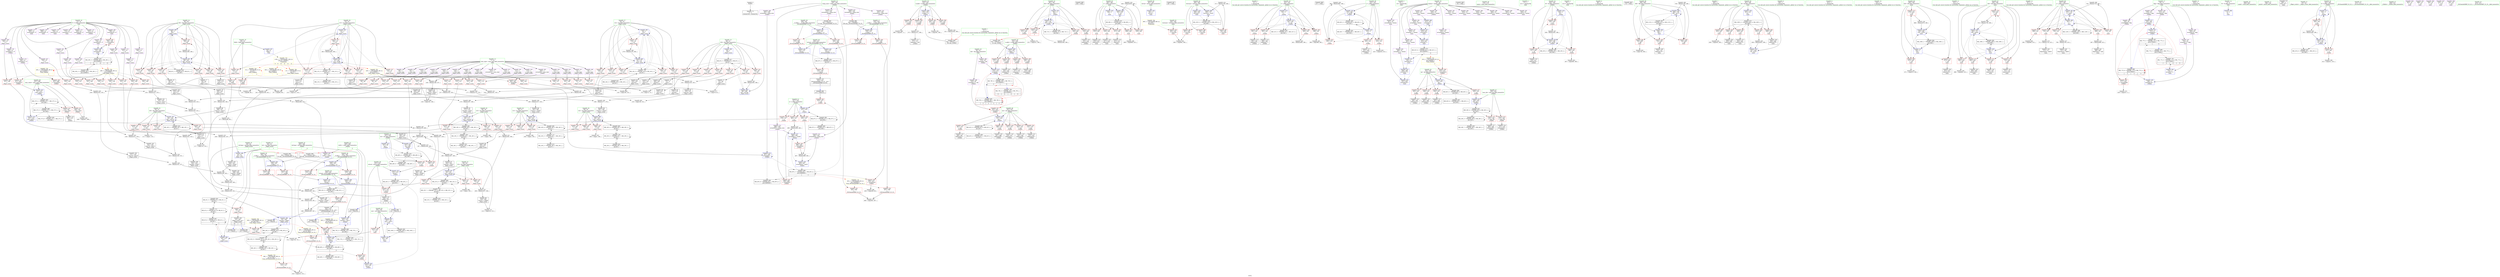 digraph "SVFG" {
	label="SVFG";

	Node0x5648c1070320 [shape=record,color=grey,label="{NodeID: 0\nNullPtr}"];
	Node0x5648c1070320 -> Node0x5648c10c05d0[style=solid];
	Node0x5648c10ca760 [shape=record,color=blue,label="{NodeID: 443\n556\<--573\nretval\<--\n_ZSt3minIxERKT_S2_S2_\n}"];
	Node0x5648c10ca760 -> Node0x5648c1104f40[style=dashed];
	Node0x5648c10cdcb0 [shape=record,color=red,label="{NodeID: 277\n229\<--228\n\<--\n_Z9get_truthv\n}"];
	Node0x5648c10cdcb0 -> Node0x5648c10df040[style=solid];
	Node0x5648c10bee60 [shape=record,color=black,label="{NodeID: 111\n373\<--372\nidxprom\<--sub\n_Z3dfsii\n}"];
	Node0x5648c1160810 [shape=record,color=black,label="{NodeID: 886\n603 = PHI()\n}"];
	Node0x5648c10e1bc0 [shape=record,color=grey,label="{NodeID: 554\n630 = Binary(629, 280, )\n}"];
	Node0x5648c10e1bc0 -> Node0x5648c10cac40[style=solid];
	Node0x5648c10c7ab0 [shape=record,color=blue,label="{NodeID: 388\n44\<--67\nret\<--sub\n_Z9get_truthv\n}"];
	Node0x5648c10c7ab0 -> Node0x5648c1100630[style=dashed];
	Node0x5648c10c31b0 [shape=record,color=red,label="{NodeID: 222\n165\<--46\n\<--i03\n_Z9get_truthv\n}"];
	Node0x5648c10c31b0 -> Node0x5648c10c13a0[style=solid];
	Node0x5648c10bf8d0 [shape=record,color=green,label="{NodeID: 56\n556\<--557\nretval\<--retval_field_insensitive\n_ZSt3minIxERKT_S2_S2_\n}"];
	Node0x5648c10bf8d0 -> Node0x5648c10d1590[style=solid];
	Node0x5648c10bf8d0 -> Node0x5648c10ca690[style=solid];
	Node0x5648c10bf8d0 -> Node0x5648c10ca760[style=solid];
	Node0x5648c10d0a30 [shape=record,color=red,label="{NodeID: 333\n524\<--361\n\<--i63\n_Z3dfsii\n}"];
	Node0x5648c10d0a30 -> Node0x5648c10c4440[style=solid];
	Node0x5648c10c6320 [shape=record,color=purple,label="{NodeID: 167\n234\<--15\n\<--P\n_Z9get_truthv\n}"];
	Node0x5648c10c6320 -> Node0x5648c10cdd80[style=solid];
	Node0x5648c1090ce0 [shape=record,color=green,label="{NodeID: 1\n5\<--1\n\<--dummyObj\nCan only get source location for instruction, argument, global var or function.|{<s0>9|<s1>9}}"];
	Node0x5648c1090ce0:s0 -> Node0x5648c1161010[style=solid,color=red];
	Node0x5648c1090ce0:s1 -> Node0x5648c1161220[style=solid,color=red];
	Node0x5648c10ca830 [shape=record,color=blue,label="{NodeID: 444\n581\<--5\nretval\<--\nmain\n}"];
	Node0x5648c10cdd80 [shape=record,color=red,label="{NodeID: 278\n235\<--234\n\<--\n_Z9get_truthv\n}"];
	Node0x5648c10cdd80 -> Node0x5648c10df640[style=solid];
	Node0x5648c10bef30 [shape=record,color=black,label="{NodeID: 112\n377\<--376\nidxprom1\<--\n_Z3dfsii\n}"];
	Node0x5648c11608e0 [shape=record,color=black,label="{NodeID: 887\n667 = PHI()\n}"];
	Node0x5648c10e1d40 [shape=record,color=grey,label="{NodeID: 555\n757 = Binary(756, 280, )\n}"];
	Node0x5648c10e1d40 -> Node0x5648c10db810[style=solid];
	Node0x5648c10c7b80 [shape=record,color=blue,label="{NodeID: 389\n46\<--5\ni03\<--\n_Z9get_truthv\n}"];
	Node0x5648c10c7b80 -> Node0x5648c1100b30[style=dashed];
	Node0x5648c10c3280 [shape=record,color=red,label="{NodeID: 223\n215\<--46\n\<--i03\n_Z9get_truthv\n}"];
	Node0x5648c10c3280 -> Node0x5648c10be4a0[style=solid];
	Node0x5648c10bf9a0 [shape=record,color=green,label="{NodeID: 57\n558\<--559\n__a.addr\<--__a.addr_field_insensitive\n_ZSt3minIxERKT_S2_S2_\n}"];
	Node0x5648c10bf9a0 -> Node0x5648c10d1660[style=solid];
	Node0x5648c10bf9a0 -> Node0x5648c10d1730[style=solid];
	Node0x5648c10bf9a0 -> Node0x5648c10ca4f0[style=solid];
	Node0x5648c10d0b00 [shape=record,color=red,label="{NodeID: 334\n532\<--361\n\<--i63\n_Z3dfsii\n|{<s0>3}}"];
	Node0x5648c10d0b00:s0 -> Node0x5648c1161220[style=solid,color=red];
	Node0x5648c10c63f0 [shape=record,color=purple,label="{NodeID: 168\n240\<--15\n\<--P\n_Z9get_truthv\n}"];
	Node0x5648c10c63f0 -> Node0x5648c10cde50[style=solid];
	Node0x5648c10bc720 [shape=record,color=green,label="{NodeID: 2\n31\<--1\n\<--dummyObj\nCan only get source location for instruction, argument, global var or function.}"];
	Node0x5648c10ca900 [shape=record,color=blue,label="{NodeID: 445\n585\<--5\ni\<--\nmain\n}"];
	Node0x5648c10ca900 -> Node0x5648c1113040[style=dashed];
	Node0x5648c10cde50 [shape=record,color=red,label="{NodeID: 279\n241\<--240\n\<--\n_Z9get_truthv\n}"];
	Node0x5648c10cde50 -> Node0x5648c10dfac0[style=solid];
	Node0x5648c10bf000 [shape=record,color=black,label="{NodeID: 113\n392\<--391\nidxprom5\<--\n_Z3dfsii\n}"];
	Node0x5648c11609b0 [shape=record,color=black,label="{NodeID: 888\n677 = PHI()\n}"];
	Node0x5648c10e1ec0 [shape=record,color=grey,label="{NodeID: 556\n464 = Binary(463, 280, )\n}"];
	Node0x5648c10e1ec0 -> Node0x5648c10c97f0[style=solid];
	Node0x5648c10c7c50 [shape=record,color=blue,label="{NodeID: 390\n48\<--5\ni04\<--\n_Z9get_truthv\n}"];
	Node0x5648c10c7c50 -> Node0x5648c10c3420[style=dashed];
	Node0x5648c10c7c50 -> Node0x5648c10c34f0[style=dashed];
	Node0x5648c10c7c50 -> Node0x5648c10c35c0[style=dashed];
	Node0x5648c10c7c50 -> Node0x5648c10c3690[style=dashed];
	Node0x5648c10c7c50 -> Node0x5648c10c3760[style=dashed];
	Node0x5648c10c7c50 -> Node0x5648c10c3830[style=dashed];
	Node0x5648c10c7c50 -> Node0x5648c10cb790[style=dashed];
	Node0x5648c10c7c50 -> Node0x5648c10c8610[style=dashed];
	Node0x5648c10c7c50 -> Node0x5648c1101030[style=dashed];
	Node0x5648c10c3350 [shape=record,color=red,label="{NodeID: 224\n295\<--46\n\<--i03\n_Z9get_truthv\n}"];
	Node0x5648c10c3350 -> Node0x5648c10e2640[style=solid];
	Node0x5648c10bfa70 [shape=record,color=green,label="{NodeID: 58\n560\<--561\n__b.addr\<--__b.addr_field_insensitive\n_ZSt3minIxERKT_S2_S2_\n}"];
	Node0x5648c10bfa70 -> Node0x5648c10d1800[style=solid];
	Node0x5648c10bfa70 -> Node0x5648c10d18d0[style=solid];
	Node0x5648c10bfa70 -> Node0x5648c10ca5c0[style=solid];
	Node0x5648c10d0bd0 [shape=record,color=red,label="{NodeID: 335\n540\<--361\n\<--i63\n_Z3dfsii\n}"];
	Node0x5648c10d0bd0 -> Node0x5648c10df940[style=solid];
	Node0x5648c10c64c0 [shape=record,color=purple,label="{NodeID: 169\n246\<--15\n\<--P\n_Z9get_truthv\n}"];
	Node0x5648c10c64c0 -> Node0x5648c10cdf20[style=solid];
	Node0x5648c1074c70 [shape=record,color=green,label="{NodeID: 3\n35\<--1\n.str\<--dummyObj\nGlob }"];
	Node0x5648c10d3d20 [shape=record,color=yellow,style=double,label="{NodeID: 778\n38V_1 = ENCHI(MR_38V_0)\npts\{45 360 \}\nFun[_ZSt3maxIxERKT_S2_S2_]}"];
	Node0x5648c10d3d20 -> Node0x5648c10ce740[style=dashed];
	Node0x5648c10ca9d0 [shape=record,color=blue,label="{NodeID: 446\n614\<--413\narrayidx1\<--\nmain\n}"];
	Node0x5648c10ca9d0 -> Node0x5648c10caaa0[style=dashed];
	Node0x5648c10cdf20 [shape=record,color=red,label="{NodeID: 280\n247\<--246\n\<--\n_Z9get_truthv\n}"];
	Node0x5648c10cdf20 -> Node0x5648c10ded40[style=solid];
	Node0x5648c10bf0d0 [shape=record,color=black,label="{NodeID: 114\n396\<--395\nidxprom7\<--\n_Z3dfsii\n}"];
	Node0x5648c1160a80 [shape=record,color=black,label="{NodeID: 889\n701 = PHI()\n}"];
	Node0x5648c10e2040 [shape=record,color=grey,label="{NodeID: 557\n291 = Binary(290, 280, )\n}"];
	Node0x5648c10e2040 -> Node0x5648c10c8610[style=solid];
	Node0x5648c10c7d20 [shape=record,color=blue,label="{NodeID: 391\n50\<--108\ni05\<--conv15\n_Z9get_truthv\n}"];
	Node0x5648c10c7d20 -> Node0x5648c10cb820[style=dashed];
	Node0x5648c10c7d20 -> Node0x5648c10cb8f0[style=dashed];
	Node0x5648c10c7d20 -> Node0x5648c10cb9c0[style=dashed];
	Node0x5648c10c7d20 -> Node0x5648c10cba90[style=dashed];
	Node0x5648c10c7d20 -> Node0x5648c10c7d20[style=dashed];
	Node0x5648c10c7d20 -> Node0x5648c1101530[style=dashed];
	Node0x5648c10c3420 [shape=record,color=red,label="{NodeID: 225\n87\<--48\n\<--i04\n_Z9get_truthv\n}"];
	Node0x5648c10c3420 -> Node0x5648c10c0910[style=solid];
	Node0x5648c10bfb40 [shape=record,color=green,label="{NodeID: 59\n578\<--579\nmain\<--main_field_insensitive\n}"];
	Node0x5648c10d0ca0 [shape=record,color=red,label="{NodeID: 336\n394\<--393\n\<--arrayidx6\n_Z3dfsii\n}"];
	Node0x5648c10d0ca0 -> Node0x5648c10c8fd0[style=solid];
	Node0x5648c10c6590 [shape=record,color=purple,label="{NodeID: 170\n252\<--15\n\<--P\n_Z9get_truthv\n}"];
	Node0x5648c10c6590 -> Node0x5648c10cdff0[style=solid];
	Node0x5648c1074d00 [shape=record,color=green,label="{NodeID: 4\n37\<--1\n.str.1\<--dummyObj\nGlob }"];
	Node0x5648c10d3e30 [shape=record,color=yellow,style=double,label="{NodeID: 779\n40V_1 = ENCHI(MR_40V_0)\npts\{65 364 \}\nFun[_ZSt3maxIxERKT_S2_S2_]}"];
	Node0x5648c10d3e30 -> Node0x5648c10ce810[style=dashed];
	Node0x5648c10ff730 [shape=record,color=black,label="{NodeID: 613\nMR_24V_5 = PHI(MR_24V_8, MR_24V_4, )\npts\{65 \}\n}"];
	Node0x5648c10ff730 -> Node0x5648c10c82d0[style=dashed];
	Node0x5648c10ff730 -> Node0x5648c10ff730[style=dashed];
	Node0x5648c10ff730 -> Node0x5648c111e940[style=dashed];
	Node0x5648c10caaa0 [shape=record,color=blue,label="{NodeID: 447\n619\<--621\narrayidx4\<--\nmain\n}"];
	Node0x5648c10caaa0 -> Node0x5648c10cab70[style=dashed];
	Node0x5648c10cdff0 [shape=record,color=red,label="{NodeID: 281\n253\<--252\n\<--\n_Z9get_truthv\n}"];
	Node0x5648c10cdff0 -> Node0x5648c10e1440[style=solid];
	Node0x5648c10bf1a0 [shape=record,color=black,label="{NodeID: 115\n418\<--417\nidxprom16\<--\n_Z3dfsii\n}"];
	Node0x5648c1160b50 [shape=record,color=black,label="{NodeID: 890\n742 = PHI(328, )\n}"];
	Node0x5648c1160b50 -> Node0x5648c10db740[style=solid];
	Node0x5648c10e21c0 [shape=record,color=grey,label="{NodeID: 558\n177 = Binary(174, 176, )\n}"];
	Node0x5648c10e21c0 -> Node0x5648c10e2340[style=solid];
	Node0x5648c10c7df0 [shape=record,color=blue,label="{NodeID: 392\n52\<--5\ni13\<--\n_Z9get_truthv\n}"];
	Node0x5648c10c7df0 -> Node0x5648c10cbb60[style=dashed];
	Node0x5648c10c7df0 -> Node0x5648c10cbc30[style=dashed];
	Node0x5648c10c7df0 -> Node0x5648c10cbd00[style=dashed];
	Node0x5648c10c7df0 -> Node0x5648c10cbdd0[style=dashed];
	Node0x5648c10c7df0 -> Node0x5648c10cbea0[style=dashed];
	Node0x5648c10c7df0 -> Node0x5648c10cbf70[style=dashed];
	Node0x5648c10c7df0 -> Node0x5648c10c8540[style=dashed];
	Node0x5648c10c7df0 -> Node0x5648c111fd40[style=dashed];
	Node0x5648c10c34f0 [shape=record,color=red,label="{NodeID: 226\n95\<--48\n\<--i04\n_Z9get_truthv\n}"];
	Node0x5648c10c34f0 -> Node0x5648c10c09e0[style=solid];
	Node0x5648c10bfc10 [shape=record,color=green,label="{NodeID: 60\n581\<--582\nretval\<--retval_field_insensitive\nmain\n}"];
	Node0x5648c10bfc10 -> Node0x5648c10ca830[style=solid];
	Node0x5648c10d0d70 [shape=record,color=red,label="{NodeID: 337\n420\<--419\n\<--arrayidx17\n_Z3dfsii\n}"];
	Node0x5648c10d0d70 -> Node0x5648c10c93e0[style=solid];
	Node0x5648c10c6660 [shape=record,color=purple,label="{NodeID: 171\n258\<--15\n\<--P\n_Z9get_truthv\n}"];
	Node0x5648c10c6660 -> Node0x5648c10ce0c0[style=solid];
	Node0x5648c10748d0 [shape=record,color=green,label="{NodeID: 5\n39\<--1\n.str.2\<--dummyObj\nGlob }"];
	Node0x5648c10d3f40 [shape=record,color=yellow,style=double,label="{NodeID: 780\n2V_1 = ENCHI(MR_2V_0)\npts\{32 \}\nFun[_Z9get_truthv]}"];
	Node0x5648c10d3f40 -> Node0x5648c10c2c00[style=dashed];
	Node0x5648c10cab70 [shape=record,color=blue,label="{NodeID: 448\n625\<--627\narrayidx7\<--\nmain\n}"];
	Node0x5648c10cab70 -> Node0x5648c10ca9d0[style=dashed];
	Node0x5648c10cab70 -> Node0x5648c1112b40[style=dashed];
	Node0x5648c10ce0c0 [shape=record,color=red,label="{NodeID: 282\n259\<--258\n\<--\n_Z9get_truthv\n}"];
	Node0x5648c10ce0c0 -> Node0x5648c10e0fc0[style=solid];
	Node0x5648c10c39b0 [shape=record,color=black,label="{NodeID: 116\n428\<--427\nidxprom21\<--\n_Z3dfsii\n}"];
	Node0x5648c1160c90 [shape=record,color=black,label="{NodeID: 891\n745 = PHI(43, )\n}"];
	Node0x5648c10e2340 [shape=record,color=grey,label="{NodeID: 559\n180 = Binary(177, 179, )\n}"];
	Node0x5648c10e2340 -> Node0x5648c10c17b0[style=solid];
	Node0x5648c10c7ec0 [shape=record,color=blue,label="{NodeID: 393\n54\<--5\ni14\<--\n_Z9get_truthv\n}"];
	Node0x5648c10c7ec0 -> Node0x5648c10cc040[style=dashed];
	Node0x5648c10c7ec0 -> Node0x5648c10cc110[style=dashed];
	Node0x5648c10c7ec0 -> Node0x5648c10cc1e0[style=dashed];
	Node0x5648c10c7ec0 -> Node0x5648c10cc2b0[style=dashed];
	Node0x5648c10c7ec0 -> Node0x5648c10cc380[style=dashed];
	Node0x5648c10c7ec0 -> Node0x5648c10cc450[style=dashed];
	Node0x5648c10c7ec0 -> Node0x5648c10c7ec0[style=dashed];
	Node0x5648c10c7ec0 -> Node0x5648c10c8470[style=dashed];
	Node0x5648c10c7ec0 -> Node0x5648c1120240[style=dashed];
	Node0x5648c10c35c0 [shape=record,color=red,label="{NodeID: 227\n105\<--48\n\<--i04\n_Z9get_truthv\n}"];
	Node0x5648c10c35c0 -> Node0x5648c10c0b80[style=solid];
	Node0x5648c10bfce0 [shape=record,color=green,label="{NodeID: 61\n583\<--584\ntestnum\<--testnum_field_insensitive\nmain\n}"];
	Node0x5648c10bfce0 -> Node0x5648c10d1b40[style=solid];
	Node0x5648c10d0e40 [shape=record,color=red,label="{NodeID: 338\n433\<--432\n\<--arrayidx24\n_Z3dfsii\n}"];
	Node0x5648c10d0e40 -> Node0x5648c10c9580[style=solid];
	Node0x5648c10c6730 [shape=record,color=purple,label="{NodeID: 172\n264\<--15\n\<--P\n_Z9get_truthv\n}"];
	Node0x5648c10c6730 -> Node0x5648c10ce190[style=solid];
	Node0x5648c1074960 [shape=record,color=green,label="{NodeID: 6\n68\<--1\n\<--dummyObj\nCan only get source location for instruction, argument, global var or function.}"];
	Node0x5648c10cac40 [shape=record,color=blue,label="{NodeID: 449\n585\<--630\ni\<--inc\nmain\n}"];
	Node0x5648c10cac40 -> Node0x5648c1113040[style=dashed];
	Node0x5648c10ce190 [shape=record,color=red,label="{NodeID: 283\n265\<--264\n\<--\n_Z9get_truthv\n}"];
	Node0x5648c10ce190 -> Node0x5648c10e0cc0[style=solid];
	Node0x5648c10c3a80 [shape=record,color=black,label="{NodeID: 117\n431\<--430\nidxprom23\<--\n_Z3dfsii\n}"];
	Node0x5648c1160dd0 [shape=record,color=black,label="{NodeID: 892\n747 = PHI()\n}"];
	Node0x5648c10e24c0 [shape=record,color=grey,label="{NodeID: 560\n739 = Binary(738, 280, )\n}"];
	Node0x5648c10e24c0 -> Node0x5648c10db670[style=solid];
	Node0x5648c10c7f90 [shape=record,color=blue,label="{NodeID: 394\n56\<--161\ni15\<--conv41\n_Z9get_truthv\n}"];
	Node0x5648c10c7f90 -> Node0x5648c10cc520[style=dashed];
	Node0x5648c10c7f90 -> Node0x5648c10cc5f0[style=dashed];
	Node0x5648c10c7f90 -> Node0x5648c10cc6c0[style=dashed];
	Node0x5648c10c7f90 -> Node0x5648c10c7f90[style=dashed];
	Node0x5648c10c7f90 -> Node0x5648c110ef40[style=dashed];
	Node0x5648c10c3690 [shape=record,color=red,label="{NodeID: 228\n146\<--48\n\<--i04\n_Z9get_truthv\n}"];
	Node0x5648c10c3690 -> Node0x5648c10e27c0[style=solid];
	Node0x5648c10bfdb0 [shape=record,color=green,label="{NodeID: 62\n585\<--586\ni\<--i_field_insensitive\nmain\n}"];
	Node0x5648c10bfdb0 -> Node0x5648c10d1c10[style=solid];
	Node0x5648c10bfdb0 -> Node0x5648c10d1ce0[style=solid];
	Node0x5648c10bfdb0 -> Node0x5648c10d1db0[style=solid];
	Node0x5648c10bfdb0 -> Node0x5648c10d1e80[style=solid];
	Node0x5648c10bfdb0 -> Node0x5648c10d1f50[style=solid];
	Node0x5648c10bfdb0 -> Node0x5648c10ca900[style=solid];
	Node0x5648c10bfdb0 -> Node0x5648c10cac40[style=solid];
	Node0x5648c10d0f10 [shape=record,color=red,label="{NodeID: 339\n438\<--437\n\<--arrayidx26\n_Z3dfsii\n}"];
	Node0x5648c10d0f10 -> Node0x5648c10e5ac0[style=solid];
	Node0x5648c10c6800 [shape=record,color=purple,label="{NodeID: 173\n443\<--15\narrayidx29\<--P\n_Z3dfsii\n}"];
	Node0x5648c10b1b70 [shape=record,color=green,label="{NodeID: 7\n280\<--1\n\<--dummyObj\nCan only get source location for instruction, argument, global var or function.}"];
	Node0x5648c1100630 [shape=record,color=black,label="{NodeID: 616\nMR_4V_3 = PHI(MR_4V_4, MR_4V_2, )\npts\{45 \}\n}"];
	Node0x5648c1100630 -> Node0x5648c10c2da0[style=dashed];
	Node0x5648c1100630 -> Node0x5648c111ee40[style=dashed];
	Node0x5648c10cad10 [shape=record,color=blue,label="{NodeID: 450\n587\<--413\ni8\<--\nmain\n}"];
	Node0x5648c10cad10 -> Node0x5648c1112640[style=dashed];
	Node0x5648c10ce260 [shape=record,color=red,label="{NodeID: 284\n273\<--270\n\<--call\n_Z9get_truthv\n}"];
	Node0x5648c10ce260 -> Node0x5648c10c83a0[style=solid];
	Node0x5648c10c3b50 [shape=record,color=black,label="{NodeID: 118\n436\<--435\nidxprom25\<--\n_Z3dfsii\n}"];
	Node0x5648c1160ea0 [shape=record,color=black,label="{NodeID: 893\n750 = PHI(43, )\n}"];
	Node0x5648c1160ea0 -> Node0x5648c10e5c40[style=solid];
	Node0x5648c10e2640 [shape=record,color=grey,label="{NodeID: 561\n296 = Binary(295, 280, )\n}"];
	Node0x5648c10e2640 -> Node0x5648c10c86e0[style=solid];
	Node0x5648c10c8060 [shape=record,color=blue,label="{NodeID: 395\n58\<--171\ni23\<--conv46\n_Z9get_truthv\n}"];
	Node0x5648c10c8060 -> Node0x5648c10cc790[style=dashed];
	Node0x5648c10c8060 -> Node0x5648c10cc860[style=dashed];
	Node0x5648c10c8060 -> Node0x5648c10cc930[style=dashed];
	Node0x5648c10c8060 -> Node0x5648c10c8060[style=dashed];
	Node0x5648c10c8060 -> Node0x5648c110f440[style=dashed];
	Node0x5648c10c3760 [shape=record,color=red,label="{NodeID: 229\n175\<--48\n\<--i04\n_Z9get_truthv\n}"];
	Node0x5648c10c3760 -> Node0x5648c10c1610[style=solid];
	Node0x5648c10bfe80 [shape=record,color=green,label="{NodeID: 63\n587\<--588\ni8\<--i8_field_insensitive\nmain\n}"];
	Node0x5648c10bfe80 -> Node0x5648c10d2020[style=solid];
	Node0x5648c10bfe80 -> Node0x5648c10d20f0[style=solid];
	Node0x5648c10bfe80 -> Node0x5648c10d21c0[style=solid];
	Node0x5648c10bfe80 -> Node0x5648c10d2290[style=solid];
	Node0x5648c10bfe80 -> Node0x5648c10d2360[style=solid];
	Node0x5648c10bfe80 -> Node0x5648c10cad10[style=solid];
	Node0x5648c10bfe80 -> Node0x5648c10cb050[style=solid];
	Node0x5648c1112640 [shape=record,color=black,label="{NodeID: 672\nMR_100V_3 = PHI(MR_100V_4, MR_100V_2, )\npts\{588 \}\n}"];
	Node0x5648c1112640 -> Node0x5648c10d2020[style=dashed];
	Node0x5648c1112640 -> Node0x5648c10d20f0[style=dashed];
	Node0x5648c1112640 -> Node0x5648c10d21c0[style=dashed];
	Node0x5648c1112640 -> Node0x5648c10d2290[style=dashed];
	Node0x5648c1112640 -> Node0x5648c10d2360[style=dashed];
	Node0x5648c1112640 -> Node0x5648c10cb050[style=dashed];
	Node0x5648c10d0fe0 [shape=record,color=red,label="{NodeID: 340\n447\<--446\n\<--arrayidx31\n_Z3dfsii\n}"];
	Node0x5648c10d0fe0 -> Node0x5648c10e51c0[style=solid];
	Node0x5648c10c68d0 [shape=record,color=purple,label="{NodeID: 174\n446\<--15\narrayidx31\<--P\n_Z3dfsii\n}"];
	Node0x5648c10c68d0 -> Node0x5648c10d0fe0[style=solid];
	Node0x5648c10b1c00 [shape=record,color=green,label="{NodeID: 8\n383\<--1\n\<--dummyObj\nCan only get source location for instruction, argument, global var or function.}"];
	Node0x5648c1100b30 [shape=record,color=black,label="{NodeID: 617\nMR_6V_3 = PHI(MR_6V_4, MR_6V_2, )\npts\{47 \}\n}"];
	Node0x5648c1100b30 -> Node0x5648c10c2e70[style=dashed];
	Node0x5648c1100b30 -> Node0x5648c10c2f40[style=dashed];
	Node0x5648c1100b30 -> Node0x5648c10c3010[style=dashed];
	Node0x5648c1100b30 -> Node0x5648c10c30e0[style=dashed];
	Node0x5648c1100b30 -> Node0x5648c10c31b0[style=dashed];
	Node0x5648c1100b30 -> Node0x5648c10c3280[style=dashed];
	Node0x5648c1100b30 -> Node0x5648c10c3350[style=dashed];
	Node0x5648c1100b30 -> Node0x5648c10c86e0[style=dashed];
	Node0x5648c10cade0 [shape=record,color=blue,label="{NodeID: 451\n641\<--5\narrayidx14\<--\nmain\n}"];
	Node0x5648c10cade0 -> Node0x5648c10caeb0[style=dashed];
	Node0x5648c10ce330 [shape=record,color=red,label="{NodeID: 285\n324\<--304\n\<--retval\n_ZSt3maxIxERKT_S2_S2_\n}"];
	Node0x5648c10ce330 -> Node0x5648c10bed90[style=solid];
	Node0x5648c10c3c20 [shape=record,color=black,label="{NodeID: 119\n442\<--441\nidxprom28\<--\n_Z3dfsii\n}"];
	Node0x5648c1161010 [shape=record,color=black,label="{NodeID: 894\n329 = PHI(531, 5, )\n0th arg _Z3dfsii }"];
	Node0x5648c1161010 -> Node0x5648c10c8af0[style=solid];
	Node0x5648c10e27c0 [shape=record,color=grey,label="{NodeID: 562\n148 = Binary(146, 147, )\n}"];
	Node0x5648c10e27c0 -> Node0x5648c10c1060[style=solid];
	Node0x5648c10c8130 [shape=record,color=blue,label="{NodeID: 396\n60\<--181\ni24\<--conv51\n_Z9get_truthv\n}"];
	Node0x5648c10c8130 -> Node0x5648c10cca00[style=dashed];
	Node0x5648c10c8130 -> Node0x5648c10ccad0[style=dashed];
	Node0x5648c10c8130 -> Node0x5648c10ccba0[style=dashed];
	Node0x5648c10c8130 -> Node0x5648c10c8130[style=dashed];
	Node0x5648c10c8130 -> Node0x5648c110f940[style=dashed];
	Node0x5648c10c3830 [shape=record,color=red,label="{NodeID: 230\n221\<--48\n\<--i04\n_Z9get_truthv\n}"];
	Node0x5648c10c3830 -> Node0x5648c10de5c0[style=solid];
	Node0x5648c10bff50 [shape=record,color=green,label="{NodeID: 64\n589\<--590\ntestcase\<--testcase_field_insensitive\nmain\n}"];
	Node0x5648c10bff50 -> Node0x5648c10d2430[style=solid];
	Node0x5648c10bff50 -> Node0x5648c10d2500[style=solid];
	Node0x5648c10bff50 -> Node0x5648c10d25d0[style=solid];
	Node0x5648c10bff50 -> Node0x5648c10cb120[style=solid];
	Node0x5648c10bff50 -> Node0x5648c10db810[style=solid];
	Node0x5648c1112b40 [shape=record,color=black,label="{NodeID: 673\nMR_81V_6 = PHI(MR_81V_9, MR_81V_2, )\npts\{340000 \}\n|{|<s1>9}}"];
	Node0x5648c1112b40 -> Node0x5648c10cade0[style=dashed];
	Node0x5648c1112b40:s1 -> Node0x5648c1127f00[style=dashed,color=red];
	Node0x5648c10d10b0 [shape=record,color=red,label="{NodeID: 341\n457\<--456\n\<--arrayidx37\n_Z3dfsii\n}"];
	Node0x5648c10d10b0 -> Node0x5648c10c9650[style=solid];
	Node0x5648c10c69a0 [shape=record,color=purple,label="{NodeID: 175\n453\<--15\narrayidx35\<--P\n_Z3dfsii\n}"];
	Node0x5648c10bca20 [shape=record,color=green,label="{NodeID: 9\n413\<--1\n\<--dummyObj\nCan only get source location for instruction, argument, global var or function.}"];
	Node0x5648c1101030 [shape=record,color=black,label="{NodeID: 618\nMR_8V_2 = PHI(MR_8V_4, MR_8V_1, )\npts\{49 \}\n}"];
	Node0x5648c1101030 -> Node0x5648c10c7c50[style=dashed];
	Node0x5648c10caeb0 [shape=record,color=blue,label="{NodeID: 452\n646\<--280\narrayidx17\<--\nmain\n}"];
	Node0x5648c10caeb0 -> Node0x5648c10caf80[style=dashed];
	Node0x5648c10ce400 [shape=record,color=red,label="{NodeID: 286\n312\<--306\n\<--__a.addr\n_ZSt3maxIxERKT_S2_S2_\n}"];
	Node0x5648c10ce400 -> Node0x5648c10ce740[style=solid];
	Node0x5648c10c3cf0 [shape=record,color=black,label="{NodeID: 120\n445\<--444\nidxprom30\<--\n_Z3dfsii\n}"];
	Node0x5648c1161220 [shape=record,color=black,label="{NodeID: 895\n330 = PHI(532, 5, )\n1st arg _Z3dfsii }"];
	Node0x5648c1161220 -> Node0x5648c10c8bc0[style=solid];
	Node0x5648c10e2940 [shape=record,color=grey,label="{NodeID: 563\n401 = Binary(400, 280, )\n}"];
	Node0x5648c10e2940 -> Node0x5648c10c90a0[style=solid];
	Node0x5648c10c8200 [shape=record,color=blue,label="{NodeID: 397\n62\<--191\ni25\<--conv56\n_Z9get_truthv\n}"];
	Node0x5648c10c8200 -> Node0x5648c10ccc70[style=dashed];
	Node0x5648c10c8200 -> Node0x5648c10ccd40[style=dashed];
	Node0x5648c10c8200 -> Node0x5648c10cce10[style=dashed];
	Node0x5648c10c8200 -> Node0x5648c10c8200[style=dashed];
	Node0x5648c10c8200 -> Node0x5648c110fe40[style=dashed];
	Node0x5648c10cb790 [shape=record,color=red,label="{NodeID: 231\n290\<--48\n\<--i04\n_Z9get_truthv\n}"];
	Node0x5648c10cb790 -> Node0x5648c10e2040[style=solid];
	Node0x5648c10c0020 [shape=record,color=green,label="{NodeID: 65\n591\<--592\nans\<--ans_field_insensitive\nmain\n}"];
	Node0x5648c10c0020 -> Node0x5648c10d26a0[style=solid];
	Node0x5648c10c0020 -> Node0x5648c10cb1f0[style=solid];
	Node0x5648c10c0020 -> Node0x5648c10db740[style=solid];
	Node0x5648c1113040 [shape=record,color=black,label="{NodeID: 674\nMR_98V_3 = PHI(MR_98V_4, MR_98V_2, )\npts\{586 \}\n}"];
	Node0x5648c1113040 -> Node0x5648c10d1c10[style=dashed];
	Node0x5648c1113040 -> Node0x5648c10d1ce0[style=dashed];
	Node0x5648c1113040 -> Node0x5648c10d1db0[style=dashed];
	Node0x5648c1113040 -> Node0x5648c10d1e80[style=dashed];
	Node0x5648c1113040 -> Node0x5648c10d1f50[style=dashed];
	Node0x5648c1113040 -> Node0x5648c10cac40[style=dashed];
	Node0x5648c10d1180 [shape=record,color=red,label="{NodeID: 342\n476\<--473\n\<--call\n_Z3dfsii\n}"];
	Node0x5648c10d1180 -> Node0x5648c10c98c0[style=solid];
	Node0x5648c10c6a70 [shape=record,color=purple,label="{NodeID: 176\n456\<--15\narrayidx37\<--P\n_Z3dfsii\n}"];
	Node0x5648c10c6a70 -> Node0x5648c10d10b0[style=solid];
	Node0x5648c10bcab0 [shape=record,color=green,label="{NodeID: 10\n416\<--1\n\<--dummyObj\nCan only get source location for instruction, argument, global var or function.}"];
	Node0x5648c1101530 [shape=record,color=black,label="{NodeID: 619\nMR_10V_2 = PHI(MR_10V_3, MR_10V_1, )\npts\{51 \}\n}"];
	Node0x5648c1101530 -> Node0x5648c10c7d20[style=dashed];
	Node0x5648c1101530 -> Node0x5648c1101530[style=dashed];
	Node0x5648c10caf80 [shape=record,color=blue,label="{NodeID: 453\n651\<--653\narrayidx20\<--\nmain\n}"];
	Node0x5648c10caf80 -> Node0x5648c1112b40[style=dashed];
	Node0x5648c10ce4d0 [shape=record,color=red,label="{NodeID: 287\n321\<--306\n\<--__a.addr\n_ZSt3maxIxERKT_S2_S2_\n}"];
	Node0x5648c10ce4d0 -> Node0x5648c10c8a20[style=solid];
	Node0x5648c10c3dc0 [shape=record,color=black,label="{NodeID: 121\n452\<--451\nidxprom34\<--\n_Z3dfsii\n}"];
	Node0x5648c11613a0 [shape=record,color=black,label="{NodeID: 896\n554 = PHI(469, )\n0th arg _ZSt3minIxERKT_S2_S2_ }"];
	Node0x5648c11613a0 -> Node0x5648c10ca4f0[style=solid];
	Node0x5648c10e2ac0 [shape=record,color=grey,label="{NodeID: 564\n157 = Binary(154, 156, )\n}"];
	Node0x5648c10e2ac0 -> Node0x5648c10e2c40[style=solid];
	Node0x5648c10c82d0 [shape=record,color=blue,label="{NodeID: 398\n64\<--268\nref.tmp\<--add95\n_Z9get_truthv\n|{|<s2>1}}"];
	Node0x5648c10c82d0 -> Node0x5648c10ce260[style=dashed];
	Node0x5648c10c82d0 -> Node0x5648c10ff730[style=dashed];
	Node0x5648c10c82d0:s2 -> Node0x5648c10d3e30[style=dashed,color=red];
	Node0x5648c10cb820 [shape=record,color=red,label="{NodeID: 232\n110\<--50\n\<--i05\n_Z9get_truthv\n}"];
	Node0x5648c10cb820 -> Node0x5648c10e3840[style=solid];
	Node0x5648c10c00f0 [shape=record,color=green,label="{NodeID: 66\n593\<--594\ni28\<--i28_field_insensitive\nmain\n}"];
	Node0x5648c10c00f0 -> Node0x5648c10d2770[style=solid];
	Node0x5648c10c00f0 -> Node0x5648c10d2840[style=solid];
	Node0x5648c10c00f0 -> Node0x5648c10d2910[style=solid];
	Node0x5648c10c00f0 -> Node0x5648c10cb2c0[style=solid];
	Node0x5648c10c00f0 -> Node0x5648c10cb390[style=solid];
	Node0x5648c10d1250 [shape=record,color=red,label="{NodeID: 343\n489\<--488\n\<--arrayidx47\n_Z3dfsii\n}"];
	Node0x5648c10d1250 -> Node0x5648c10e0240[style=solid];
	Node0x5648c10c6b40 [shape=record,color=purple,label="{NodeID: 177\n695\<--15\narrayidx46\<--P\nmain\n}"];
	Node0x5648c10bcb40 [shape=record,color=green,label="{NodeID: 11\n621\<--1\n\<--dummyObj\nCan only get source location for instruction, argument, global var or function.}"];
	Node0x5648c1101a30 [shape=record,color=black,label="{NodeID: 620\nMR_12V_2 = PHI(MR_12V_3, MR_12V_1, )\npts\{53 \}\n}"];
	Node0x5648c1101a30 -> Node0x5648c111fd40[style=dashed];
	Node0x5648c10cb050 [shape=record,color=blue,label="{NodeID: 454\n587\<--656\ni8\<--inc22\nmain\n}"];
	Node0x5648c10cb050 -> Node0x5648c1112640[style=dashed];
	Node0x5648c10ce5a0 [shape=record,color=red,label="{NodeID: 288\n314\<--308\n\<--__b.addr\n_ZSt3maxIxERKT_S2_S2_\n}"];
	Node0x5648c10ce5a0 -> Node0x5648c10ce810[style=solid];
	Node0x5648c10c3e90 [shape=record,color=black,label="{NodeID: 122\n455\<--454\nidxprom36\<--\n_Z3dfsii\n}"];
	Node0x5648c11614b0 [shape=record,color=black,label="{NodeID: 897\n555 = PHI(472, )\n1st arg _ZSt3minIxERKT_S2_S2_ }"];
	Node0x5648c11614b0 -> Node0x5648c10ca5c0[style=solid];
	Node0x5648c10e2c40 [shape=record,color=grey,label="{NodeID: 565\n160 = Binary(157, 159, )\n}"];
	Node0x5648c10e2c40 -> Node0x5648c10c12d0[style=solid];
	Node0x5648c10c83a0 [shape=record,color=blue,label="{NodeID: 399\n44\<--273\nret\<--\n_Z9get_truthv\n}"];
	Node0x5648c10c83a0 -> Node0x5648c10fd930[style=dashed];
	Node0x5648c10cb8f0 [shape=record,color=red,label="{NodeID: 233\n113\<--50\n\<--i05\n_Z9get_truthv\n}"];
	Node0x5648c10cb8f0 -> Node0x5648c10c0d20[style=solid];
	Node0x5648c10c01c0 [shape=record,color=green,label="{NodeID: 67\n595\<--596\ni38\<--i38_field_insensitive\nmain\n}"];
	Node0x5648c10c01c0 -> Node0x5648c10d29e0[style=solid];
	Node0x5648c10c01c0 -> Node0x5648c10d2ab0[style=solid];
	Node0x5648c10c01c0 -> Node0x5648c10d2b80[style=solid];
	Node0x5648c10c01c0 -> Node0x5648c10d2c50[style=solid];
	Node0x5648c10c01c0 -> Node0x5648c10d2d20[style=solid];
	Node0x5648c10c01c0 -> Node0x5648c10cb460[style=solid];
	Node0x5648c10c01c0 -> Node0x5648c10db400[style=solid];
	Node0x5648c10d1320 [shape=record,color=red,label="{NodeID: 344\n496\<--495\n\<--arrayidx50\n_Z3dfsii\n}"];
	Node0x5648c10d1320 -> Node0x5648c10e1a40[style=solid];
	Node0x5648c10c6c10 [shape=record,color=purple,label="{NodeID: 178\n699\<--15\narrayidx48\<--P\nmain\n}"];
	Node0x5648c10bcbd0 [shape=record,color=green,label="{NodeID: 12\n627\<--1\n\<--dummyObj\nCan only get source location for instruction, argument, global var or function.}"];
	Node0x5648c10fd030 [shape=record,color=black,label="{NodeID: 621\nMR_14V_2 = PHI(MR_14V_3, MR_14V_1, )\npts\{55 \}\n}"];
	Node0x5648c10fd030 -> Node0x5648c1120240[style=dashed];
	Node0x5648c10cb120 [shape=record,color=blue,label="{NodeID: 455\n589\<--280\ntestcase\<--\nmain\n}"];
	Node0x5648c10cb120 -> Node0x5648c1118a40[style=dashed];
	Node0x5648c10ce670 [shape=record,color=red,label="{NodeID: 289\n318\<--308\n\<--__b.addr\n_ZSt3maxIxERKT_S2_S2_\n}"];
	Node0x5648c10ce670 -> Node0x5648c10c8950[style=solid];
	Node0x5648c10c3f60 [shape=record,color=black,label="{NodeID: 123\n468\<--467\nidxprom42\<--\n_Z3dfsii\n}"];
	Node0x5648c11615c0 [shape=record,color=black,label="{NodeID: 898\n302 = PHI(44, 359, )\n0th arg _ZSt3maxIxERKT_S2_S2_ }"];
	Node0x5648c11615c0 -> Node0x5648c10c87b0[style=solid];
	Node0x5648c10e2dc0 [shape=record,color=grey,label="{NodeID: 566\n720 = Binary(719, 280, )\n}"];
	Node0x5648c10e2dc0 -> Node0x5648c10cb6d0[style=solid];
	Node0x5648c10c8470 [shape=record,color=blue,label="{NodeID: 400\n54\<--279\ni14\<--inc\n_Z9get_truthv\n}"];
	Node0x5648c10c8470 -> Node0x5648c10cc040[style=dashed];
	Node0x5648c10c8470 -> Node0x5648c10cc110[style=dashed];
	Node0x5648c10c8470 -> Node0x5648c10cc1e0[style=dashed];
	Node0x5648c10c8470 -> Node0x5648c10cc2b0[style=dashed];
	Node0x5648c10c8470 -> Node0x5648c10cc380[style=dashed];
	Node0x5648c10c8470 -> Node0x5648c10cc450[style=dashed];
	Node0x5648c10c8470 -> Node0x5648c10c7ec0[style=dashed];
	Node0x5648c10c8470 -> Node0x5648c10c8470[style=dashed];
	Node0x5648c10c8470 -> Node0x5648c1120240[style=dashed];
	Node0x5648c10cb9c0 [shape=record,color=red,label="{NodeID: 234\n185\<--50\n\<--i05\n_Z9get_truthv\n}"];
	Node0x5648c10cb9c0 -> Node0x5648c10c1880[style=solid];
	Node0x5648c10c0290 [shape=record,color=green,label="{NodeID: 68\n597\<--598\nj\<--j_field_insensitive\nmain\n}"];
	Node0x5648c10c0290 -> Node0x5648c10d2df0[style=solid];
	Node0x5648c10c0290 -> Node0x5648c10d2ec0[style=solid];
	Node0x5648c10c0290 -> Node0x5648c10d2f90[style=solid];
	Node0x5648c10c0290 -> Node0x5648c10d3060[style=solid];
	Node0x5648c10c0290 -> Node0x5648c10d3130[style=solid];
	Node0x5648c10c0290 -> Node0x5648c10cb530[style=solid];
	Node0x5648c10c0290 -> Node0x5648c10cb6d0[style=solid];
	Node0x5648c10d13f0 [shape=record,color=red,label="{NodeID: 345\n527\<--526\n\<--arrayidx68\n_Z3dfsii\n}"];
	Node0x5648c10d13f0 -> Node0x5648c10e36c0[style=solid];
	Node0x5648c10c6ce0 [shape=record,color=purple,label="{NodeID: 179\n704\<--15\narrayidx51\<--P\nmain\n}"];
	Node0x5648c1070580 [shape=record,color=green,label="{NodeID: 13\n653\<--1\n\<--dummyObj\nCan only get source location for instruction, argument, global var or function.}"];
	Node0x5648c10fd530 [shape=record,color=black,label="{NodeID: 622\nMR_16V_2 = PHI(MR_16V_3, MR_16V_1, )\npts\{57 \}\n}"];
	Node0x5648c10fd530 -> Node0x5648c1101f30[style=dashed];
	Node0x5648c10cb1f0 [shape=record,color=blue,label="{NodeID: 456\n591\<--68\nans\<--\nmain\n}"];
	Node0x5648c10cb1f0 -> Node0x5648c10db740[style=dashed];
	Node0x5648c10ce740 [shape=record,color=red,label="{NodeID: 290\n313\<--312\n\<--\n_ZSt3maxIxERKT_S2_S2_\n}"];
	Node0x5648c10ce740 -> Node0x5648c10e3b40[style=solid];
	Node0x5648c10c4030 [shape=record,color=black,label="{NodeID: 124\n471\<--470\nidxprom44\<--\n_Z3dfsii\n}"];
	Node0x5648c11617a0 [shape=record,color=black,label="{NodeID: 899\n303 = PHI(64, 363, )\n1st arg _ZSt3maxIxERKT_S2_S2_ }"];
	Node0x5648c11617a0 -> Node0x5648c10c8880[style=solid];
	Node0x5648c10e2f40 [shape=record,color=grey,label="{NodeID: 567\n167 = Binary(164, 166, )\n}"];
	Node0x5648c10e2f40 -> Node0x5648c10e3240[style=solid];
	Node0x5648c10c8540 [shape=record,color=blue,label="{NodeID: 401\n52\<--285\ni13\<--inc99\n_Z9get_truthv\n}"];
	Node0x5648c10c8540 -> Node0x5648c10cbb60[style=dashed];
	Node0x5648c10c8540 -> Node0x5648c10cbc30[style=dashed];
	Node0x5648c10c8540 -> Node0x5648c10cbd00[style=dashed];
	Node0x5648c10c8540 -> Node0x5648c10cbdd0[style=dashed];
	Node0x5648c10c8540 -> Node0x5648c10cbea0[style=dashed];
	Node0x5648c10c8540 -> Node0x5648c10cbf70[style=dashed];
	Node0x5648c10c8540 -> Node0x5648c10c8540[style=dashed];
	Node0x5648c10c8540 -> Node0x5648c111fd40[style=dashed];
	Node0x5648c10cba90 [shape=record,color=red,label="{NodeID: 235\n227\<--50\n\<--i05\n_Z9get_truthv\n}"];
	Node0x5648c10cba90 -> Node0x5648c10df040[style=solid];
	Node0x5648c10c0360 [shape=record,color=green,label="{NodeID: 69\n599\<--600\ni66\<--i66_field_insensitive\nmain\n}"];
	Node0x5648c10c0360 -> Node0x5648c10d3200[style=solid];
	Node0x5648c10c0360 -> Node0x5648c10d32d0[style=solid];
	Node0x5648c10c0360 -> Node0x5648c10c7770[style=solid];
	Node0x5648c10c0360 -> Node0x5648c10db4d0[style=solid];
	Node0x5648c10c0360 -> Node0x5648c10db670[style=solid];
	Node0x5648c1114440 [shape=record,color=black,label="{NodeID: 678\nMR_49V_4 = PHI(MR_49V_5, MR_49V_3, )\npts\{338 \}\n}"];
	Node0x5648c1114440 -> Node0x5648c10cf030[style=dashed];
	Node0x5648c1114440 -> Node0x5648c10cf100[style=dashed];
	Node0x5648c1114440 -> Node0x5648c10c9990[style=dashed];
	Node0x5648c1114440 -> Node0x5648c1106840[style=dashed];
	Node0x5648c1114440 -> Node0x5648c1114440[style=dashed];
	Node0x5648c10d14c0 [shape=record,color=red,label="{NodeID: 346\n536\<--535\n\<--call73\n_Z3dfsii\n}"];
	Node0x5648c10d14c0 -> Node0x5648c10ca1b0[style=solid];
	Node0x5648c10c6db0 [shape=record,color=purple,label="{NodeID: 180\n708\<--15\narrayidx54\<--P\nmain\n}"];
	Node0x5648c10c6db0 -> Node0x5648c10c7840[style=solid];
	Node0x5648c1070610 [shape=record,color=green,label="{NodeID: 14\n4\<--6\nN\<--N_field_insensitive\nGlob }"];
	Node0x5648c1070610 -> Node0x5648c10c7910[style=solid];
	Node0x5648c10fd620 [shape=record,color=black,label="{NodeID: 623\nMR_18V_2 = PHI(MR_18V_3, MR_18V_1, )\npts\{59 \}\n}"];
	Node0x5648c10fd620 -> Node0x5648c1102430[style=dashed];
	Node0x5648c10cb2c0 [shape=record,color=blue,label="{NodeID: 457\n593\<--5\ni28\<--\nmain\n}"];
	Node0x5648c10cb2c0 -> Node0x5648c10d2770[style=dashed];
	Node0x5648c10cb2c0 -> Node0x5648c10d2840[style=dashed];
	Node0x5648c10cb2c0 -> Node0x5648c10d2910[style=dashed];
	Node0x5648c10cb2c0 -> Node0x5648c10cb390[style=dashed];
	Node0x5648c10cb2c0 -> Node0x5648c1119440[style=dashed];
	Node0x5648c10ce810 [shape=record,color=red,label="{NodeID: 291\n315\<--314\n\<--\n_ZSt3maxIxERKT_S2_S2_\n}"];
	Node0x5648c10ce810 -> Node0x5648c10e3b40[style=solid];
	Node0x5648c10c4100 [shape=record,color=black,label="{NodeID: 125\n480\<--479\nconv\<--\n_Z3dfsii\n}"];
	Node0x5648c10c4100 -> Node0x5648c10e09c0[style=solid];
	Node0x5648c10e30c0 [shape=record,color=grey,label="{NodeID: 568\n725 = Binary(724, 280, )\n}"];
	Node0x5648c10e30c0 -> Node0x5648c10db400[style=solid];
	Node0x5648c10c8610 [shape=record,color=blue,label="{NodeID: 402\n48\<--291\ni04\<--inc103\n_Z9get_truthv\n}"];
	Node0x5648c10c8610 -> Node0x5648c10c3420[style=dashed];
	Node0x5648c10c8610 -> Node0x5648c10c34f0[style=dashed];
	Node0x5648c10c8610 -> Node0x5648c10c35c0[style=dashed];
	Node0x5648c10c8610 -> Node0x5648c10c3690[style=dashed];
	Node0x5648c10c8610 -> Node0x5648c10c3760[style=dashed];
	Node0x5648c10c8610 -> Node0x5648c10c3830[style=dashed];
	Node0x5648c10c8610 -> Node0x5648c10cb790[style=dashed];
	Node0x5648c10c8610 -> Node0x5648c10c8610[style=dashed];
	Node0x5648c10c8610 -> Node0x5648c1101030[style=dashed];
	Node0x5648c10cbb60 [shape=record,color=red,label="{NodeID: 236\n121\<--52\n\<--i13\n_Z9get_truthv\n}"];
	Node0x5648c10cbb60 -> Node0x5648c10c0df0[style=solid];
	Node0x5648c10c0430 [shape=record,color=green,label="{NodeID: 70\n604\<--605\nscanf\<--scanf_field_insensitive\n}"];
	Node0x5648c10dde40 [shape=record,color=grey,label="{NodeID: 513\n697 = Binary(696, 413, )\n}"];
	Node0x5648c10dde40 -> Node0x5648c10c4e00[style=solid];
	Node0x5648c10d1590 [shape=record,color=red,label="{NodeID: 347\n576\<--556\n\<--retval\n_ZSt3minIxERKT_S2_S2_\n}"];
	Node0x5648c10d1590 -> Node0x5648c10c46b0[style=solid];
	Node0x5648c10c6e80 [shape=record,color=purple,label="{NodeID: 181\n713\<--15\narrayidx57\<--P\nmain\n}"];
	Node0x5648c10706a0 [shape=record,color=green,label="{NodeID: 15\n7\<--14\nnum_type\<--num_type_field_insensitive\nGlob }"];
	Node0x5648c10706a0 -> Node0x5648c10c52e0[style=solid];
	Node0x5648c10706a0 -> Node0x5648c10c53b0[style=solid];
	Node0x5648c10706a0 -> Node0x5648c10c5480[style=solid];
	Node0x5648c10706a0 -> Node0x5648c10c5550[style=solid];
	Node0x5648c10706a0 -> Node0x5648c10c5620[style=solid];
	Node0x5648c10706a0 -> Node0x5648c10c56f0[style=solid];
	Node0x5648c10706a0 -> Node0x5648c10c57c0[style=solid];
	Node0x5648c10706a0 -> Node0x5648c10c5890[style=solid];
	Node0x5648c10706a0 -> Node0x5648c10c5960[style=solid];
	Node0x5648c10706a0 -> Node0x5648c10c5a30[style=solid];
	Node0x5648c10706a0 -> Node0x5648c10c5b00[style=solid];
	Node0x5648c10706a0 -> Node0x5648c10c5bd0[style=solid];
	Node0x5648c10706a0 -> Node0x5648c10c5ca0[style=solid];
	Node0x5648c10706a0 -> Node0x5648c10c5d70[style=solid];
	Node0x5648c10706a0 -> Node0x5648c10c5e40[style=solid];
	Node0x5648c10706a0 -> Node0x5648c10c5f10[style=solid];
	Node0x5648c10706a0 -> Node0x5648c10c5fe0[style=solid];
	Node0x5648c10fd710 [shape=record,color=black,label="{NodeID: 624\nMR_20V_2 = PHI(MR_20V_3, MR_20V_1, )\npts\{61 \}\n}"];
	Node0x5648c10fd710 -> Node0x5648c1102930[style=dashed];
	Node0x5648c10cb390 [shape=record,color=blue,label="{NodeID: 458\n593\<--680\ni28\<--inc36\nmain\n}"];
	Node0x5648c10cb390 -> Node0x5648c10d2770[style=dashed];
	Node0x5648c10cb390 -> Node0x5648c10d2840[style=dashed];
	Node0x5648c10cb390 -> Node0x5648c10d2910[style=dashed];
	Node0x5648c10cb390 -> Node0x5648c10cb390[style=dashed];
	Node0x5648c10cb390 -> Node0x5648c1119440[style=dashed];
	Node0x5648c10ce8e0 [shape=record,color=red,label="{NodeID: 292\n551\<--331\n\<--retval\n_Z3dfsii\n}"];
	Node0x5648c10ce8e0 -> Node0x5648c10c45e0[style=solid];
	Node0x5648c10c41d0 [shape=record,color=black,label="{NodeID: 126\n487\<--486\nidxprom46\<--\n_Z3dfsii\n}"];
	Node0x5648c10e3240 [shape=record,color=grey,label="{NodeID: 569\n170 = Binary(167, 169, )\n}"];
	Node0x5648c10e3240 -> Node0x5648c10c1540[style=solid];
	Node0x5648c10c86e0 [shape=record,color=blue,label="{NodeID: 403\n46\<--296\ni03\<--inc106\n_Z9get_truthv\n}"];
	Node0x5648c10c86e0 -> Node0x5648c1100b30[style=dashed];
	Node0x5648c10cbc30 [shape=record,color=red,label="{NodeID: 237\n130\<--52\n\<--i13\n_Z9get_truthv\n}"];
	Node0x5648c10cbc30 -> Node0x5648c10dff40[style=solid];
	Node0x5648c10c0500 [shape=record,color=green,label="{NodeID: 71\n748\<--749\nprintf\<--printf_field_insensitive\n}"];
	Node0x5648c1114e40 [shape=record,color=black,label="{NodeID: 680\nMR_57V_3 = PHI(MR_57V_5, MR_57V_2, )\npts\{348 \}\n}"];
	Node0x5648c1114e40 -> Node0x5648c10c9310[style=dashed];
	Node0x5648c1114e40 -> Node0x5648c1107c40[style=dashed];
	Node0x5648c1114e40 -> Node0x5648c1114e40[style=dashed];
	Node0x5648c10ddfc0 [shape=record,color=grey,label="{NodeID: 514\n372 = Binary(371, 280, )\n}"];
	Node0x5648c10ddfc0 -> Node0x5648c10bee60[style=solid];
	Node0x5648c10d1660 [shape=record,color=red,label="{NodeID: 348\n566\<--558\n\<--__a.addr\n_ZSt3minIxERKT_S2_S2_\n}"];
	Node0x5648c10d1660 -> Node0x5648c10d1a70[style=solid];
	Node0x5648c10c6f50 [shape=record,color=purple,label="{NodeID: 182\n716\<--15\narrayidx59\<--P\nmain\n}"];
	Node0x5648c10c6f50 -> Node0x5648c10cb600[style=solid];
	Node0x5648c1070770 [shape=record,color=green,label="{NodeID: 16\n15\<--25\nP\<--P_field_insensitive\nGlob }"];
	Node0x5648c1070770 -> Node0x5648c10c60b0[style=solid];
	Node0x5648c1070770 -> Node0x5648c10c6180[style=solid];
	Node0x5648c1070770 -> Node0x5648c10c6250[style=solid];
	Node0x5648c1070770 -> Node0x5648c10c6320[style=solid];
	Node0x5648c1070770 -> Node0x5648c10c63f0[style=solid];
	Node0x5648c1070770 -> Node0x5648c10c64c0[style=solid];
	Node0x5648c1070770 -> Node0x5648c10c6590[style=solid];
	Node0x5648c1070770 -> Node0x5648c10c6660[style=solid];
	Node0x5648c1070770 -> Node0x5648c10c6730[style=solid];
	Node0x5648c1070770 -> Node0x5648c10c6800[style=solid];
	Node0x5648c1070770 -> Node0x5648c10c68d0[style=solid];
	Node0x5648c1070770 -> Node0x5648c10c69a0[style=solid];
	Node0x5648c1070770 -> Node0x5648c10c6a70[style=solid];
	Node0x5648c1070770 -> Node0x5648c10c6b40[style=solid];
	Node0x5648c1070770 -> Node0x5648c10c6c10[style=solid];
	Node0x5648c1070770 -> Node0x5648c10c6ce0[style=solid];
	Node0x5648c1070770 -> Node0x5648c10c6db0[style=solid];
	Node0x5648c1070770 -> Node0x5648c10c6e80[style=solid];
	Node0x5648c1070770 -> Node0x5648c10c6f50[style=solid];
	Node0x5648c1103b70 [shape=record,color=black,label="{NodeID: 625\nMR_22V_2 = PHI(MR_22V_3, MR_22V_1, )\npts\{63 \}\n}"];
	Node0x5648c1103b70 -> Node0x5648c1103b70[style=dashed];
	Node0x5648c1103b70 -> Node0x5648c110fe40[style=dashed];
	Node0x5648c1103b70 -> Node0x5648c111e440[style=dashed];
	Node0x5648c10cb460 [shape=record,color=blue,label="{NodeID: 459\n595\<--5\ni38\<--\nmain\n}"];
	Node0x5648c10cb460 -> Node0x5648c10d29e0[style=dashed];
	Node0x5648c10cb460 -> Node0x5648c10d2ab0[style=dashed];
	Node0x5648c10cb460 -> Node0x5648c10d2b80[style=dashed];
	Node0x5648c10cb460 -> Node0x5648c10d2c50[style=dashed];
	Node0x5648c10cb460 -> Node0x5648c10d2d20[style=dashed];
	Node0x5648c10cb460 -> Node0x5648c10db400[style=dashed];
	Node0x5648c10cb460 -> Node0x5648c1119940[style=dashed];
	Node0x5648c10ce9b0 [shape=record,color=red,label="{NodeID: 293\n367\<--333\n\<--d.addr\n_Z3dfsii\n}"];
	Node0x5648c10ce9b0 -> Node0x5648c10e4bc0[style=solid];
	Node0x5648c10c42a0 [shape=record,color=black,label="{NodeID: 127\n494\<--493\nidxprom49\<--\n_Z3dfsii\n}"];
	Node0x5648c10e33c0 [shape=record,color=grey,label="{NodeID: 570\n711 = Binary(710, 413, )\n}"];
	Node0x5648c10e33c0 -> Node0x5648c10c5070[style=solid];
	Node0x5648c10c87b0 [shape=record,color=blue,label="{NodeID: 404\n306\<--302\n__a.addr\<--__a\n_ZSt3maxIxERKT_S2_S2_\n}"];
	Node0x5648c10c87b0 -> Node0x5648c10ce400[style=dashed];
	Node0x5648c10c87b0 -> Node0x5648c10ce4d0[style=dashed];
	Node0x5648c10cbd00 [shape=record,color=red,label="{NodeID: 238\n155\<--52\n\<--i13\n_Z9get_truthv\n}"];
	Node0x5648c10cbd00 -> Node0x5648c10c1130[style=solid];
	Node0x5648c10c05d0 [shape=record,color=black,label="{NodeID: 72\n2\<--3\ndummyVal\<--dummyVal\n}"];
	Node0x5648c1115340 [shape=record,color=black,label="{NodeID: 681\nMR_59V_3 = PHI(MR_59V_4, MR_59V_2, )\npts\{350 \}\n}"];
	Node0x5648c1115340 -> Node0x5648c1108140[style=dashed];
	Node0x5648c1115340 -> Node0x5648c110bd40[style=dashed];
	Node0x5648c1115340 -> Node0x5648c1115340[style=dashed];
	Node0x5648c10de140 [shape=record,color=grey,label="{NodeID: 515\n220 = Binary(216, 219, )\n}"];
	Node0x5648c10de140 -> Node0x5648c10de440[style=solid];
	Node0x5648c10d1730 [shape=record,color=red,label="{NodeID: 349\n573\<--558\n\<--__a.addr\n_ZSt3minIxERKT_S2_S2_\n}"];
	Node0x5648c10d1730 -> Node0x5648c10ca760[style=solid];
	Node0x5648c10c7020 [shape=record,color=purple,label="{NodeID: 183\n378\<--26\narrayidx2\<--flag\n_Z3dfsii\n}"];
	Node0x5648c10c7020 -> Node0x5648c10c8d60[style=solid];
	Node0x5648c1074520 [shape=record,color=green,label="{NodeID: 17\n26\<--27\nflag\<--flag_field_insensitive\nGlob }"];
	Node0x5648c1074520 -> Node0x5648c10c7020[style=solid];
	Node0x5648c1074520 -> Node0x5648c10c70f0[style=solid];
	Node0x5648c1074520 -> Node0x5648c10c71c0[style=solid];
	Node0x5648c1074520 -> Node0x5648c10c7290[style=solid];
	Node0x5648c1074520 -> Node0x5648c10c7360[style=solid];
	Node0x5648c10d49f0 [shape=record,color=yellow,style=double,label="{NodeID: 792\n26V_1 = ENCHI(MR_26V_0)\npts\{140000 \}\nFun[_Z9get_truthv]}"];
	Node0x5648c10d49f0 -> Node0x5648c10ccee0[style=dashed];
	Node0x5648c10d49f0 -> Node0x5648c10ccfb0[style=dashed];
	Node0x5648c10d49f0 -> Node0x5648c10cd080[style=dashed];
	Node0x5648c10d49f0 -> Node0x5648c10cd150[style=dashed];
	Node0x5648c10d49f0 -> Node0x5648c10cd220[style=dashed];
	Node0x5648c10d49f0 -> Node0x5648c10cd2f0[style=dashed];
	Node0x5648c10d49f0 -> Node0x5648c10cd3c0[style=dashed];
	Node0x5648c10d49f0 -> Node0x5648c10cd490[style=dashed];
	Node0x5648c10d49f0 -> Node0x5648c10cd560[style=dashed];
	Node0x5648c10d49f0 -> Node0x5648c10cd630[style=dashed];
	Node0x5648c10d49f0 -> Node0x5648c10cd700[style=dashed];
	Node0x5648c10d49f0 -> Node0x5648c10cd7d0[style=dashed];
	Node0x5648c10d49f0 -> Node0x5648c10cd8a0[style=dashed];
	Node0x5648c10d49f0 -> Node0x5648c10cd970[style=dashed];
	Node0x5648c10d49f0 -> Node0x5648c10cda40[style=dashed];
	Node0x5648c1104040 [shape=record,color=black,label="{NodeID: 626\nMR_24V_2 = PHI(MR_24V_3, MR_24V_1, )\npts\{65 \}\n}"];
	Node0x5648c1104040 -> Node0x5648c10ff730[style=dashed];
	Node0x5648c1104040 -> Node0x5648c1104040[style=dashed];
	Node0x5648c1104040 -> Node0x5648c111e940[style=dashed];
	Node0x5648c10cb530 [shape=record,color=blue,label="{NodeID: 460\n597\<--5\nj\<--\nmain\n}"];
	Node0x5648c10cb530 -> Node0x5648c10d2df0[style=dashed];
	Node0x5648c10cb530 -> Node0x5648c10d2ec0[style=dashed];
	Node0x5648c10cb530 -> Node0x5648c10d2f90[style=dashed];
	Node0x5648c10cb530 -> Node0x5648c10d3060[style=dashed];
	Node0x5648c10cb530 -> Node0x5648c10d3130[style=dashed];
	Node0x5648c10cb530 -> Node0x5648c10cb530[style=dashed];
	Node0x5648c10cb530 -> Node0x5648c10cb6d0[style=dashed];
	Node0x5648c10cb530 -> Node0x5648c1119e40[style=dashed];
	Node0x5648c10cea80 [shape=record,color=red,label="{NodeID: 294\n371\<--333\n\<--d.addr\n_Z3dfsii\n}"];
	Node0x5648c10cea80 -> Node0x5648c10ddfc0[style=solid];
	Node0x5648c10c4370 [shape=record,color=black,label="{NodeID: 128\n510\<--509\nidxprom58\<--\n_Z3dfsii\n}"];
	Node0x5648c10e3540 [shape=record,color=grey,label="{NodeID: 571\n213 = cmp(210, 212, )\n}"];
	Node0x5648c10c8880 [shape=record,color=blue,label="{NodeID: 405\n308\<--303\n__b.addr\<--__b\n_ZSt3maxIxERKT_S2_S2_\n}"];
	Node0x5648c10c8880 -> Node0x5648c10ce5a0[style=dashed];
	Node0x5648c10c8880 -> Node0x5648c10ce670[style=dashed];
	Node0x5648c10cbdd0 [shape=record,color=red,label="{NodeID: 239\n168\<--52\n\<--i13\n_Z9get_truthv\n}"];
	Node0x5648c10cbdd0 -> Node0x5648c10c1470[style=solid];
	Node0x5648c10c06a0 [shape=record,color=black,label="{NodeID: 73\n580\<--5\nmain_ret\<--\nmain\n}"];
	Node0x5648c1115840 [shape=record,color=black,label="{NodeID: 682\nMR_61V_3 = PHI(MR_61V_4, MR_61V_2, )\npts\{352 \}\n}"];
	Node0x5648c1115840 -> Node0x5648c10c93e0[style=dashed];
	Node0x5648c1115840 -> Node0x5648c1108640[style=dashed];
	Node0x5648c1115840 -> Node0x5648c1115840[style=dashed];
	Node0x5648c10de2c0 [shape=record,color=grey,label="{NodeID: 516\n67 = Binary(68, 66, )\n}"];
	Node0x5648c10de2c0 -> Node0x5648c10c7ab0[style=solid];
	Node0x5648c10d1800 [shape=record,color=red,label="{NodeID: 350\n564\<--560\n\<--__b.addr\n_ZSt3minIxERKT_S2_S2_\n}"];
	Node0x5648c10d1800 -> Node0x5648c10d19a0[style=solid];
	Node0x5648c10c70f0 [shape=record,color=purple,label="{NodeID: 184\n511\<--26\narrayidx59\<--flag\n_Z3dfsii\n}"];
	Node0x5648c10c70f0 -> Node0x5648c10c9da0[style=solid];
	Node0x5648c10745f0 [shape=record,color=green,label="{NodeID: 18\n28\<--29\nidx\<--idx_field_insensitive\nGlob }"];
	Node0x5648c10745f0 -> Node0x5648c10c7430[style=solid];
	Node0x5648c10745f0 -> Node0x5648c10c7500[style=solid];
	Node0x5648c10d4ad0 [shape=record,color=yellow,style=double,label="{NodeID: 793\n28V_1 = ENCHI(MR_28V_0)\npts\{250000 \}\nFun[_Z9get_truthv]}"];
	Node0x5648c10d4ad0 -> Node0x5648c10cdb10[style=dashed];
	Node0x5648c10d4ad0 -> Node0x5648c10cdbe0[style=dashed];
	Node0x5648c10d4ad0 -> Node0x5648c10cdcb0[style=dashed];
	Node0x5648c10d4ad0 -> Node0x5648c10cdd80[style=dashed];
	Node0x5648c10d4ad0 -> Node0x5648c10cde50[style=dashed];
	Node0x5648c10d4ad0 -> Node0x5648c10cdf20[style=dashed];
	Node0x5648c10d4ad0 -> Node0x5648c10cdff0[style=dashed];
	Node0x5648c10d4ad0 -> Node0x5648c10ce0c0[style=dashed];
	Node0x5648c10d4ad0 -> Node0x5648c10ce190[style=dashed];
	Node0x5648c10cb600 [shape=record,color=blue,label="{NodeID: 461\n716\<--709\narrayidx59\<--\nmain\n}"];
	Node0x5648c10cb600 -> Node0x5648c10c7840[style=dashed];
	Node0x5648c10cb600 -> Node0x5648c10cb600[style=dashed];
	Node0x5648c10cb600 -> Node0x5648c1105e40[style=dashed];
	Node0x5648c10ceb50 [shape=record,color=red,label="{NodeID: 295\n381\<--333\n\<--d.addr\n_Z3dfsii\n}"];
	Node0x5648c10ceb50 -> Node0x5648c10e4440[style=solid];
	Node0x5648c10c4440 [shape=record,color=black,label="{NodeID: 129\n525\<--524\nidxprom67\<--\n_Z3dfsii\n}"];
	Node0x5648c10e36c0 [shape=record,color=grey,label="{NodeID: 572\n528 = cmp(527, 5, )\n}"];
	Node0x5648c10c8950 [shape=record,color=blue,label="{NodeID: 406\n304\<--318\nretval\<--\n_ZSt3maxIxERKT_S2_S2_\n}"];
	Node0x5648c10c8950 -> Node0x5648c10fd840[style=dashed];
	Node0x5648c10cbea0 [shape=record,color=red,label="{NodeID: 240\n233\<--52\n\<--i13\n_Z9get_truthv\n}"];
	Node0x5648c10cbea0 -> Node0x5648c10df640[style=solid];
	Node0x5648c10c0770 [shape=record,color=black,label="{NodeID: 74\n73\<--72\nconv\<--\n_Z9get_truthv\n}"];
	Node0x5648c10c0770 -> Node0x5648c10e3fc0[style=solid];
	Node0x5648c1115d40 [shape=record,color=black,label="{NodeID: 683\nMR_63V_3 = PHI(MR_63V_5, MR_63V_2, )\npts\{354 \}\n}"];
	Node0x5648c1115d40 -> Node0x5648c10c94b0[style=dashed];
	Node0x5648c1115d40 -> Node0x5648c1108b40[style=dashed];
	Node0x5648c1115d40 -> Node0x5648c1115d40[style=dashed];
	Node0x5648c10de440 [shape=record,color=grey,label="{NodeID: 517\n226 = Binary(220, 225, )\n}"];
	Node0x5648c10de440 -> Node0x5648c10de8c0[style=solid];
	Node0x5648c10d18d0 [shape=record,color=red,label="{NodeID: 351\n570\<--560\n\<--__b.addr\n_ZSt3minIxERKT_S2_S2_\n}"];
	Node0x5648c10d18d0 -> Node0x5648c10ca690[style=solid];
	Node0x5648c10c71c0 [shape=record,color=purple,label="{NodeID: 185\n526\<--26\narrayidx68\<--flag\n_Z3dfsii\n}"];
	Node0x5648c10c71c0 -> Node0x5648c10d13f0[style=solid];
	Node0x5648c10746c0 [shape=record,color=green,label="{NodeID: 19\n30\<--32\nMAX\<--MAX_field_insensitive\nGlob }"];
	Node0x5648c10746c0 -> Node0x5648c10c2c00[style=solid];
	Node0x5648c10746c0 -> Node0x5648c10c2cd0[style=solid];
	Node0x5648c10746c0 -> Node0x5648c10c79e0[style=solid];
	Node0x5648c10d4bb0 [shape=record,color=yellow,style=double,label="{NodeID: 794\n30V_1 = ENCHI(MR_30V_0)\npts\{360 364 \}\nFun[_Z9get_truthv]}"];
	Node0x5648c10d4bb0 -> Node0x5648c10ce260[style=dashed];
	Node0x5648c10cb6d0 [shape=record,color=blue,label="{NodeID: 462\n597\<--720\nj\<--inc61\nmain\n}"];
	Node0x5648c10cb6d0 -> Node0x5648c10d2df0[style=dashed];
	Node0x5648c10cb6d0 -> Node0x5648c10d2ec0[style=dashed];
	Node0x5648c10cb6d0 -> Node0x5648c10d2f90[style=dashed];
	Node0x5648c10cb6d0 -> Node0x5648c10d3060[style=dashed];
	Node0x5648c10cb6d0 -> Node0x5648c10d3130[style=dashed];
	Node0x5648c10cb6d0 -> Node0x5648c10cb530[style=dashed];
	Node0x5648c10cb6d0 -> Node0x5648c10cb6d0[style=dashed];
	Node0x5648c10cb6d0 -> Node0x5648c1119e40[style=dashed];
	Node0x5648c10cec20 [shape=record,color=red,label="{NodeID: 296\n530\<--333\n\<--d.addr\n_Z3dfsii\n}"];
	Node0x5648c10cec20 -> Node0x5648c10e00c0[style=solid];
	Node0x5648c10c4510 [shape=record,color=black,label="{NodeID: 130\n545\<--544\nidxprom78\<--\n_Z3dfsii\n}"];
	Node0x5648c10e3840 [shape=record,color=grey,label="{NodeID: 573\n111 = cmp(5, 110, )\n}"];
	Node0x5648c10c8a20 [shape=record,color=blue,label="{NodeID: 407\n304\<--321\nretval\<--\n_ZSt3maxIxERKT_S2_S2_\n}"];
	Node0x5648c10c8a20 -> Node0x5648c10fd840[style=dashed];
	Node0x5648c10cbf70 [shape=record,color=red,label="{NodeID: 241\n284\<--52\n\<--i13\n_Z9get_truthv\n}"];
	Node0x5648c10cbf70 -> Node0x5648c10e03c0[style=solid];
	Node0x5648c10c0840 [shape=record,color=black,label="{NodeID: 75\n81\<--80\nconv1\<--\n_Z9get_truthv\n}"];
	Node0x5648c10c0840 -> Node0x5648c10e3e40[style=solid];
	Node0x5648c1116240 [shape=record,color=black,label="{NodeID: 684\nMR_65V_3 = PHI(MR_65V_4, MR_65V_2, )\npts\{356 \}\n}"];
	Node0x5648c1116240 -> Node0x5648c10c9580[style=dashed];
	Node0x5648c1116240 -> Node0x5648c1109040[style=dashed];
	Node0x5648c1116240 -> Node0x5648c1116240[style=dashed];
	Node0x5648c10de5c0 [shape=record,color=grey,label="{NodeID: 518\n224 = Binary(221, 223, )\n}"];
	Node0x5648c10de5c0 -> Node0x5648c10be640[style=solid];
	Node0x5648c10d19a0 [shape=record,color=red,label="{NodeID: 352\n565\<--564\n\<--\n_ZSt3minIxERKT_S2_S2_\n}"];
	Node0x5648c10d19a0 -> Node0x5648c10e4140[style=solid];
	Node0x5648c10c7290 [shape=record,color=purple,label="{NodeID: 186\n546\<--26\narrayidx79\<--flag\n_Z3dfsii\n}"];
	Node0x5648c10c7290 -> Node0x5648c10ca350[style=solid];
	Node0x5648c1074790 [shape=record,color=green,label="{NodeID: 20\n33\<--34\nenemy\<--enemy_field_insensitive\nGlob }"];
	Node0x5648c1074790 -> Node0x5648c10c75d0[style=solid];
	Node0x5648c1074790 -> Node0x5648c10c76a0[style=solid];
	Node0x5648c1074790 -> Node0x5648c10c1950[style=solid];
	Node0x5648c1074790 -> Node0x5648c10c1a20[style=solid];
	Node0x5648c1074790 -> Node0x5648c10c1af0[style=solid];
	Node0x5648c1074790 -> Node0x5648c10c1bc0[style=solid];
	Node0x5648c1074790 -> Node0x5648c10c1c90[style=solid];
	Node0x5648c1074790 -> Node0x5648c10c1d60[style=solid];
	Node0x5648c1074790 -> Node0x5648c10c1e30[style=solid];
	Node0x5648c1074790 -> Node0x5648c10c1f00[style=solid];
	Node0x5648c1074790 -> Node0x5648c10c1fd0[style=solid];
	Node0x5648c1074790 -> Node0x5648c10c20a0[style=solid];
	Node0x5648c1074790 -> Node0x5648c10c2170[style=solid];
	Node0x5648c1074790 -> Node0x5648c10c2240[style=solid];
	Node0x5648c1104f40 [shape=record,color=black,label="{NodeID: 629\nMR_87V_3 = PHI(MR_87V_4, MR_87V_2, )\npts\{557 \}\n}"];
	Node0x5648c1104f40 -> Node0x5648c10d1590[style=dashed];
	Node0x5648c10db400 [shape=record,color=blue,label="{NodeID: 463\n595\<--725\ni38\<--inc64\nmain\n}"];
	Node0x5648c10db400 -> Node0x5648c10d29e0[style=dashed];
	Node0x5648c10db400 -> Node0x5648c10d2ab0[style=dashed];
	Node0x5648c10db400 -> Node0x5648c10d2b80[style=dashed];
	Node0x5648c10db400 -> Node0x5648c10d2c50[style=dashed];
	Node0x5648c10db400 -> Node0x5648c10d2d20[style=dashed];
	Node0x5648c10db400 -> Node0x5648c10db400[style=dashed];
	Node0x5648c10db400 -> Node0x5648c1119940[style=dashed];
	Node0x5648c10cecf0 [shape=record,color=red,label="{NodeID: 297\n370\<--335\n\<--x.addr\n_Z3dfsii\n}"];
	Node0x5648c10cecf0 -> Node0x5648c10c8c90[style=solid];
	Node0x5648c10c45e0 [shape=record,color=black,label="{NodeID: 131\n328\<--551\n_Z3dfsii_ret\<--\n_Z3dfsii\n|{<s0>3|<s1>9}}"];
	Node0x5648c10c45e0:s0 -> Node0x5648c1160630[style=solid,color=blue];
	Node0x5648c10c45e0:s1 -> Node0x5648c1160b50[style=solid,color=blue];
	Node0x5648c10e39c0 [shape=record,color=grey,label="{NodeID: 574\n522 = cmp(521, 383, )\n}"];
	Node0x5648c10c8af0 [shape=record,color=blue,label="{NodeID: 408\n333\<--329\nd.addr\<--d\n_Z3dfsii\n}"];
	Node0x5648c10c8af0 -> Node0x5648c10ce9b0[style=dashed];
	Node0x5648c10c8af0 -> Node0x5648c10cea80[style=dashed];
	Node0x5648c10c8af0 -> Node0x5648c10ceb50[style=dashed];
	Node0x5648c10c8af0 -> Node0x5648c10cec20[style=dashed];
	Node0x5648c10cc040 [shape=record,color=red,label="{NodeID: 242\n138\<--54\n\<--i14\n_Z9get_truthv\n}"];
	Node0x5648c10cc040 -> Node0x5648c10c0f90[style=solid];
	Node0x5648c10c0910 [shape=record,color=black,label="{NodeID: 76\n88\<--87\nconv4\<--\n_Z9get_truthv\n}"];
	Node0x5648c10c0910 -> Node0x5648c10e3cc0[style=solid];
	Node0x5648c1116740 [shape=record,color=black,label="{NodeID: 685\nMR_67V_3 = PHI(MR_67V_4, MR_67V_2, )\npts\{358 \}\n}"];
	Node0x5648c1116740 -> Node0x5648c10c98c0[style=dashed];
	Node0x5648c1116740 -> Node0x5648c1109540[style=dashed];
	Node0x5648c1116740 -> Node0x5648c1116740[style=dashed];
	Node0x5648c10de740 [shape=record,color=grey,label="{NodeID: 519\n107 = Binary(104, 106, )\n}"];
	Node0x5648c10de740 -> Node0x5648c10c0c50[style=solid];
	Node0x5648c10d1a70 [shape=record,color=red,label="{NodeID: 353\n567\<--566\n\<--\n_ZSt3minIxERKT_S2_S2_\n}"];
	Node0x5648c10d1a70 -> Node0x5648c10e4140[style=solid];
	Node0x5648c10c7360 [shape=record,color=purple,label="{NodeID: 187\n735\<--26\narrayidx71\<--flag\nmain\n}"];
	Node0x5648c10c7360 -> Node0x5648c10db5a0[style=solid];
	Node0x5648c10983e0 [shape=record,color=green,label="{NodeID: 21\n41\<--42\n_Z9get_truthv\<--_Z9get_truthv_field_insensitive\n}"];
	Node0x5648c10db4d0 [shape=record,color=blue,label="{NodeID: 464\n599\<--5\ni66\<--\nmain\n}"];
	Node0x5648c10db4d0 -> Node0x5648c10d3200[style=dashed];
	Node0x5648c10db4d0 -> Node0x5648c10d32d0[style=dashed];
	Node0x5648c10db4d0 -> Node0x5648c10c7770[style=dashed];
	Node0x5648c10db4d0 -> Node0x5648c10db670[style=dashed];
	Node0x5648c10db4d0 -> Node0x5648c111a340[style=dashed];
	Node0x5648c10cedc0 [shape=record,color=red,label="{NodeID: 298\n376\<--335\n\<--x.addr\n_Z3dfsii\n}"];
	Node0x5648c10cedc0 -> Node0x5648c10bef30[style=solid];
	Node0x5648c10c46b0 [shape=record,color=black,label="{NodeID: 132\n553\<--576\n_ZSt3minIxERKT_S2_S2__ret\<--\n_ZSt3minIxERKT_S2_S2_\n|{<s0>2}}"];
	Node0x5648c10c46b0:s0 -> Node0x5648c11603f0[style=solid,color=blue];
	Node0x5648c10e3b40 [shape=record,color=grey,label="{NodeID: 575\n316 = cmp(313, 315, )\n}"];
	Node0x5648c10c8bc0 [shape=record,color=blue,label="{NodeID: 409\n335\<--330\nx.addr\<--x\n_Z3dfsii\n}"];
	Node0x5648c10c8bc0 -> Node0x5648c10cecf0[style=dashed];
	Node0x5648c10c8bc0 -> Node0x5648c10cedc0[style=dashed];
	Node0x5648c10c8bc0 -> Node0x5648c10cee90[style=dashed];
	Node0x5648c10c8bc0 -> Node0x5648c10cef60[style=dashed];
	Node0x5648c10cc110 [shape=record,color=red,label="{NodeID: 243\n147\<--54\n\<--i14\n_Z9get_truthv\n}"];
	Node0x5648c10cc110 -> Node0x5648c10e27c0[style=solid];
	Node0x5648c10c09e0 [shape=record,color=black,label="{NodeID: 77\n96\<--95\nconv7\<--\n_Z9get_truthv\n}"];
	Node0x5648c10c09e0 -> Node0x5648c10e4a40[style=solid];
	Node0x5648c1116c40 [shape=record,color=black,label="{NodeID: 686\nMR_83V_5 = PHI(MR_83V_7, MR_83V_4, )\npts\{3400000 \}\n|{|<s6>2}}"];
	Node0x5648c1116c40 -> Node0x5648c10d0f10[style=dashed];
	Node0x5648c1116c40 -> Node0x5648c10d1180[style=dashed];
	Node0x5648c1116c40 -> Node0x5648c10d1250[style=dashed];
	Node0x5648c1116c40 -> Node0x5648c10c9a60[style=dashed];
	Node0x5648c1116c40 -> Node0x5648c110b340[style=dashed];
	Node0x5648c1116c40 -> Node0x5648c1116c40[style=dashed];
	Node0x5648c1116c40:s6 -> Node0x5648c10d3970[style=dashed,color=red];
	Node0x5648c10de8c0 [shape=record,color=grey,label="{NodeID: 520\n232 = Binary(226, 231, )\n}"];
	Node0x5648c10de8c0 -> Node0x5648c10df1c0[style=solid];
	Node0x5648c10d1b40 [shape=record,color=red,label="{NodeID: 354\n662\<--583\n\<--testnum\nmain\n}"];
	Node0x5648c10d1b40 -> Node0x5648c10e5640[style=solid];
	Node0x5648c10c7430 [shape=record,color=purple,label="{NodeID: 188\n374\<--28\narrayidx\<--idx\n_Z3dfsii\n}"];
	Node0x5648c10c7430 -> Node0x5648c10c8c90[style=solid];
	Node0x5648c10984b0 [shape=record,color=green,label="{NodeID: 22\n44\<--45\nret\<--ret_field_insensitive\n_Z9get_truthv\n|{|<s3>1}}"];
	Node0x5648c10984b0 -> Node0x5648c10c2da0[style=solid];
	Node0x5648c10984b0 -> Node0x5648c10c7ab0[style=solid];
	Node0x5648c10984b0 -> Node0x5648c10c83a0[style=solid];
	Node0x5648c10984b0:s3 -> Node0x5648c11615c0[style=solid,color=red];
	Node0x5648c10db5a0 [shape=record,color=blue,label="{NodeID: 465\n735\<--5\narrayidx71\<--\nmain\n}"];
	Node0x5648c10db5a0 -> Node0x5648c111bc40[style=dashed];
	Node0x5648c10cee90 [shape=record,color=red,label="{NodeID: 299\n509\<--335\n\<--x.addr\n_Z3dfsii\n}"];
	Node0x5648c10cee90 -> Node0x5648c10c4370[style=solid];
	Node0x5648c10c4780 [shape=record,color=black,label="{NodeID: 133\n612\<--611\nidxprom\<--\nmain\n}"];
	Node0x5648c10e3cc0 [shape=record,color=grey,label="{NodeID: 576\n91 = cmp(88, 90, )\n}"];
	Node0x5648c10c8c90 [shape=record,color=blue,label="{NodeID: 410\n374\<--370\narrayidx\<--\n_Z3dfsii\n}"];
	Node0x5648c10c8c90 -> Node0x5648c10d0d70[style=dashed];
	Node0x5648c10c8c90 -> Node0x5648c110ae40[style=dashed];
	Node0x5648c10c8c90 -> Node0x5648c1118540[style=dashed];
	Node0x5648c10cc1e0 [shape=record,color=red,label="{NodeID: 244\n158\<--54\n\<--i14\n_Z9get_truthv\n}"];
	Node0x5648c10cc1e0 -> Node0x5648c10c1200[style=solid];
	Node0x5648c10c0ab0 [shape=record,color=black,label="{NodeID: 78\n103\<--102\nconv11\<--\n_Z9get_truthv\n}"];
	Node0x5648c10c0ab0 -> Node0x5648c10dea40[style=solid];
	Node0x5648c1117140 [shape=record,color=black,label="{NodeID: 687\nMR_69V_4 = PHI(MR_69V_6, MR_69V_3, )\npts\{360 \}\n|{|<s5>4}}"];
	Node0x5648c1117140 -> Node0x5648c10d0890[style=dashed];
	Node0x5648c1117140 -> Node0x5648c10d14c0[style=dashed];
	Node0x5648c1117140 -> Node0x5648c10ca1b0[style=dashed];
	Node0x5648c1117140 -> Node0x5648c1109a40[style=dashed];
	Node0x5648c1117140 -> Node0x5648c1117140[style=dashed];
	Node0x5648c1117140:s5 -> Node0x5648c10d3d20[style=dashed,color=red];
	Node0x5648c10dea40 [shape=record,color=grey,label="{NodeID: 521\n104 = Binary(101, 103, )\n}"];
	Node0x5648c10dea40 -> Node0x5648c10de740[style=solid];
	Node0x5648c10d1c10 [shape=record,color=red,label="{NodeID: 355\n608\<--585\n\<--i\nmain\n}"];
	Node0x5648c10d1c10 -> Node0x5648c10e5dc0[style=solid];
	Node0x5648c10c7500 [shape=record,color=purple,label="{NodeID: 189\n419\<--28\narrayidx17\<--idx\n_Z3dfsii\n}"];
	Node0x5648c10c7500 -> Node0x5648c10d0d70[style=solid];
	Node0x5648c1098580 [shape=record,color=green,label="{NodeID: 23\n46\<--47\ni03\<--i03_field_insensitive\n_Z9get_truthv\n}"];
	Node0x5648c1098580 -> Node0x5648c10c2e70[style=solid];
	Node0x5648c1098580 -> Node0x5648c10c2f40[style=solid];
	Node0x5648c1098580 -> Node0x5648c10c3010[style=solid];
	Node0x5648c1098580 -> Node0x5648c10c30e0[style=solid];
	Node0x5648c1098580 -> Node0x5648c10c31b0[style=solid];
	Node0x5648c1098580 -> Node0x5648c10c3280[style=solid];
	Node0x5648c1098580 -> Node0x5648c10c3350[style=solid];
	Node0x5648c1098580 -> Node0x5648c10c7b80[style=solid];
	Node0x5648c1098580 -> Node0x5648c10c86e0[style=solid];
	Node0x5648c1105e40 [shape=record,color=black,label="{NodeID: 632\nMR_28V_3 = PHI(MR_28V_4, MR_28V_2, )\npts\{250000 \}\n|{|<s4>9|<s5>10|<s6>12}}"];
	Node0x5648c1105e40 -> Node0x5648c10c7840[style=dashed];
	Node0x5648c1105e40 -> Node0x5648c10cb600[style=dashed];
	Node0x5648c1105e40 -> Node0x5648c1105e40[style=dashed];
	Node0x5648c1105e40 -> Node0x5648c111a840[style=dashed];
	Node0x5648c1105e40:s4 -> Node0x5648c1127c60[style=dashed,color=red];
	Node0x5648c1105e40:s5 -> Node0x5648c10d4ad0[style=dashed,color=red];
	Node0x5648c1105e40:s6 -> Node0x5648c10d4ad0[style=dashed,color=red];
	Node0x5648c10db670 [shape=record,color=blue,label="{NodeID: 466\n599\<--739\ni66\<--inc73\nmain\n}"];
	Node0x5648c10db670 -> Node0x5648c10d3200[style=dashed];
	Node0x5648c10db670 -> Node0x5648c10d32d0[style=dashed];
	Node0x5648c10db670 -> Node0x5648c10c7770[style=dashed];
	Node0x5648c10db670 -> Node0x5648c10db670[style=dashed];
	Node0x5648c10db670 -> Node0x5648c111a340[style=dashed];
	Node0x5648c10cef60 [shape=record,color=red,label="{NodeID: 300\n544\<--335\n\<--x.addr\n_Z3dfsii\n}"];
	Node0x5648c10cef60 -> Node0x5648c10c4510[style=solid];
	Node0x5648c10c4850 [shape=record,color=black,label="{NodeID: 134\n617\<--616\nidxprom2\<--\nmain\n}"];
	Node0x5648c1127640 [shape=record,color=yellow,style=double,label="{NodeID: 743\n2V_1 = ENCHI(MR_2V_0)\npts\{32 \}\nFun[_Z3dfsii]|{|<s1>3}}"];
	Node0x5648c1127640 -> Node0x5648c10c2cd0[style=dashed];
	Node0x5648c1127640:s1 -> Node0x5648c1127640[style=dashed,color=red];
	Node0x5648c10e3e40 [shape=record,color=grey,label="{NodeID: 577\n82 = cmp(79, 81, )\n}"];
	Node0x5648c10c8d60 [shape=record,color=blue,label="{NodeID: 411\n378\<--280\narrayidx2\<--\n_Z3dfsii\n}"];
	Node0x5648c10c8d60 -> Node0x5648c10c9da0[style=dashed];
	Node0x5648c10c8d60 -> Node0x5648c1118040[style=dashed];
	Node0x5648c10cc2b0 [shape=record,color=red,label="{NodeID: 245\n178\<--54\n\<--i14\n_Z9get_truthv\n}"];
	Node0x5648c10cc2b0 -> Node0x5648c10c16e0[style=solid];
	Node0x5648c10c0b80 [shape=record,color=black,label="{NodeID: 79\n106\<--105\nconv13\<--\n_Z9get_truthv\n}"];
	Node0x5648c10c0b80 -> Node0x5648c10de740[style=solid];
	Node0x5648c10debc0 [shape=record,color=grey,label="{NodeID: 522\n187 = Binary(184, 186, )\n}"];
	Node0x5648c10debc0 -> Node0x5648c10dfdc0[style=solid];
	Node0x5648c10d1ce0 [shape=record,color=red,label="{NodeID: 356\n611\<--585\n\<--i\nmain\n}"];
	Node0x5648c10d1ce0 -> Node0x5648c10c4780[style=solid];
	Node0x5648c10c75d0 [shape=record,color=purple,label="{NodeID: 190\n429\<--33\narrayidx22\<--enemy\n_Z3dfsii\n}"];
	Node0x5648c1098650 [shape=record,color=green,label="{NodeID: 24\n48\<--49\ni04\<--i04_field_insensitive\n_Z9get_truthv\n}"];
	Node0x5648c1098650 -> Node0x5648c10c3420[style=solid];
	Node0x5648c1098650 -> Node0x5648c10c34f0[style=solid];
	Node0x5648c1098650 -> Node0x5648c10c35c0[style=solid];
	Node0x5648c1098650 -> Node0x5648c10c3690[style=solid];
	Node0x5648c1098650 -> Node0x5648c10c3760[style=solid];
	Node0x5648c1098650 -> Node0x5648c10c3830[style=solid];
	Node0x5648c1098650 -> Node0x5648c10cb790[style=solid];
	Node0x5648c1098650 -> Node0x5648c10c7c50[style=solid];
	Node0x5648c1098650 -> Node0x5648c10c8610[style=solid];
	Node0x5648c1106340 [shape=record,color=black,label="{NodeID: 633\nMR_43V_3 = PHI(MR_43V_4, MR_43V_2, )\npts\{332 \}\n}"];
	Node0x5648c1106340 -> Node0x5648c10ce8e0[style=dashed];
	Node0x5648c10db740 [shape=record,color=blue,label="{NodeID: 467\n591\<--742\nans\<--call75\nmain\n}"];
	Node0x5648c10db740 -> Node0x5648c10d26a0[style=dashed];
	Node0x5648c10db740 -> Node0x5648c1118f40[style=dashed];
	Node0x5648c10cf030 [shape=record,color=red,label="{NodeID: 301\n482\<--337\n\<--ret\n_Z3dfsii\n}"];
	Node0x5648c10cf030 -> Node0x5648c10e0840[style=solid];
	Node0x5648c10c4920 [shape=record,color=black,label="{NodeID: 135\n623\<--622\nidxprom5\<--\nmain\n}"];
	Node0x5648c10e3fc0 [shape=record,color=grey,label="{NodeID: 578\n76 = cmp(73, 75, )\n}"];
	Node0x5648c10c8e30 [shape=record,color=blue,label="{NodeID: 412\n337\<--68\nret\<--\n_Z3dfsii\n}"];
	Node0x5648c10c8e30 -> Node0x5648c10cf100[style=dashed];
	Node0x5648c10c8e30 -> Node0x5648c1106840[style=dashed];
	Node0x5648c10c8e30 -> Node0x5648c1114440[style=dashed];
	Node0x5648c10cc380 [shape=record,color=red,label="{NodeID: 246\n239\<--54\n\<--i14\n_Z9get_truthv\n}"];
	Node0x5648c10cc380 -> Node0x5648c10dfac0[style=solid];
	Node0x5648c10c0c50 [shape=record,color=black,label="{NodeID: 80\n108\<--107\nconv15\<--sub14\n_Z9get_truthv\n}"];
	Node0x5648c10c0c50 -> Node0x5648c10c7d20[style=solid];
	Node0x5648c1117b40 [shape=record,color=black,label="{NodeID: 689\nMR_73V_3 = PHI(MR_73V_5, MR_73V_1, )\npts\{364 \}\n}"];
	Node0x5648c1117b40 -> Node0x5648c10ca0e0[style=dashed];
	Node0x5648c1117b40 -> Node0x5648c110a440[style=dashed];
	Node0x5648c1117b40 -> Node0x5648c1117b40[style=dashed];
	Node0x5648c10ded40 [shape=record,color=grey,label="{NodeID: 523\n248 = Binary(245, 247, )\n}"];
	Node0x5648c10ded40 -> Node0x5648c10be980[style=solid];
	Node0x5648c10d1db0 [shape=record,color=red,label="{NodeID: 357\n616\<--585\n\<--i\nmain\n}"];
	Node0x5648c10d1db0 -> Node0x5648c10c4850[style=solid];
	Node0x5648c10c76a0 [shape=record,color=purple,label="{NodeID: 191\n432\<--33\narrayidx24\<--enemy\n_Z3dfsii\n}"];
	Node0x5648c10c76a0 -> Node0x5648c10d0e40[style=solid];
	Node0x5648c10bd000 [shape=record,color=green,label="{NodeID: 25\n50\<--51\ni05\<--i05_field_insensitive\n_Z9get_truthv\n}"];
	Node0x5648c10bd000 -> Node0x5648c10cb820[style=solid];
	Node0x5648c10bd000 -> Node0x5648c10cb8f0[style=solid];
	Node0x5648c10bd000 -> Node0x5648c10cb9c0[style=solid];
	Node0x5648c10bd000 -> Node0x5648c10cba90[style=solid];
	Node0x5648c10bd000 -> Node0x5648c10c7d20[style=solid];
	Node0x5648c1106840 [shape=record,color=black,label="{NodeID: 634\nMR_49V_6 = PHI(MR_49V_1, MR_49V_3, )\npts\{338 \}\n}"];
	Node0x5648c10db810 [shape=record,color=blue,label="{NodeID: 468\n589\<--757\ntestcase\<--inc81\nmain\n}"];
	Node0x5648c10db810 -> Node0x5648c1118a40[style=dashed];
	Node0x5648c10cf100 [shape=record,color=red,label="{NodeID: 302\n513\<--337\n\<--ret\n_Z3dfsii\n}"];
	Node0x5648c10cf100 -> Node0x5648c10c9e70[style=solid];
	Node0x5648c10c49f0 [shape=record,color=black,label="{NodeID: 136\n639\<--638\nidxprom12\<--\nmain\n}"];
	Node0x5648c10e4140 [shape=record,color=grey,label="{NodeID: 579\n568 = cmp(565, 567, )\n}"];
	Node0x5648c10c8f00 [shape=record,color=blue,label="{NodeID: 413\n341\<--5\ni\<--\n_Z3dfsii\n}"];
	Node0x5648c10c8f00 -> Node0x5648c10cf1d0[style=dashed];
	Node0x5648c10c8f00 -> Node0x5648c10cf2a0[style=dashed];
	Node0x5648c10c8f00 -> Node0x5648c10cf370[style=dashed];
	Node0x5648c10c8f00 -> Node0x5648c10cf440[style=dashed];
	Node0x5648c10c8f00 -> Node0x5648c10c90a0[style=dashed];
	Node0x5648c10c8f00 -> Node0x5648c1106d40[style=dashed];
	Node0x5648c10cc450 [shape=record,color=red,label="{NodeID: 247\n278\<--54\n\<--i14\n_Z9get_truthv\n}"];
	Node0x5648c10cc450 -> Node0x5648c10e06c0[style=solid];
	Node0x5648c10c0d20 [shape=record,color=black,label="{NodeID: 81\n114\<--113\nconv17\<--\n_Z9get_truthv\n}"];
	Node0x5648c10c0d20 -> Node0x5648c10e5940[style=solid];
	Node0x5648c1118040 [shape=record,color=black,label="{NodeID: 690\nMR_77V_6 = PHI(MR_77V_8, MR_77V_3, )\npts\{270000 \}\n|{|<s3>3|<s4>3|<s5>3}}"];
	Node0x5648c1118040 -> Node0x5648c10d13f0[style=dashed];
	Node0x5648c1118040 -> Node0x5648c10ca350[style=dashed];
	Node0x5648c1118040 -> Node0x5648c1118040[style=dashed];
	Node0x5648c1118040:s3 -> Node0x5648c10c8d60[style=dashed,color=red];
	Node0x5648c1118040:s4 -> Node0x5648c10c9da0[style=dashed,color=red];
	Node0x5648c1118040:s5 -> Node0x5648c1118040[style=dashed,color=red];
	Node0x5648c10deec0 [shape=record,color=grey,label="{NodeID: 524\n517 = Binary(68, 516, )\n}"];
	Node0x5648c10deec0 -> Node0x5648c10c9f40[style=solid];
	Node0x5648c10d1e80 [shape=record,color=red,label="{NodeID: 358\n622\<--585\n\<--i\nmain\n}"];
	Node0x5648c10d1e80 -> Node0x5648c10c4920[style=solid];
	Node0x5648c10c1950 [shape=record,color=purple,label="{NodeID: 192\n613\<--33\narrayidx\<--enemy\nmain\n}"];
	Node0x5648c10bd090 [shape=record,color=green,label="{NodeID: 26\n52\<--53\ni13\<--i13_field_insensitive\n_Z9get_truthv\n}"];
	Node0x5648c10bd090 -> Node0x5648c10cbb60[style=solid];
	Node0x5648c10bd090 -> Node0x5648c10cbc30[style=solid];
	Node0x5648c10bd090 -> Node0x5648c10cbd00[style=solid];
	Node0x5648c10bd090 -> Node0x5648c10cbdd0[style=solid];
	Node0x5648c10bd090 -> Node0x5648c10cbea0[style=solid];
	Node0x5648c10bd090 -> Node0x5648c10cbf70[style=solid];
	Node0x5648c10bd090 -> Node0x5648c10c7df0[style=solid];
	Node0x5648c10bd090 -> Node0x5648c10c8540[style=solid];
	Node0x5648c1106d40 [shape=record,color=black,label="{NodeID: 635\nMR_51V_5 = PHI(MR_51V_1, MR_51V_3, )\npts\{342 \}\n}"];
	Node0x5648c10cf1d0 [shape=record,color=red,label="{NodeID: 303\n388\<--341\n\<--i\n_Z3dfsii\n}"];
	Node0x5648c10cf1d0 -> Node0x5648c10e45c0[style=solid];
	Node0x5648c10c4ac0 [shape=record,color=black,label="{NodeID: 137\n644\<--643\nidxprom15\<--\nmain\n}"];
	Node0x5648c10e42c0 [shape=record,color=grey,label="{NodeID: 580\n203 = cmp(5, 202, )\n}"];
	Node0x5648c10c8fd0 [shape=record,color=blue,label="{NodeID: 414\n397\<--394\narrayidx8\<--\n_Z3dfsii\n}"];
	Node0x5648c10c8fd0 -> Node0x5648c10c8fd0[style=dashed];
	Node0x5648c10c8fd0 -> Node0x5648c110b340[style=dashed];
	Node0x5648c10c8fd0 -> Node0x5648c1116c40[style=dashed];
	Node0x5648c10cc520 [shape=record,color=red,label="{NodeID: 248\n188\<--56\n\<--i15\n_Z9get_truthv\n}"];
	Node0x5648c10cc520 -> Node0x5648c10be230[style=solid];
	Node0x5648c10c0df0 [shape=record,color=black,label="{NodeID: 82\n122\<--121\nconv21\<--\n_Z9get_truthv\n}"];
	Node0x5648c10c0df0 -> Node0x5648c10e57c0[style=solid];
	Node0x5648c1118540 [shape=record,color=black,label="{NodeID: 691\nMR_79V_5 = PHI(MR_79V_7, MR_79V_3, )\npts\{290000 \}\n|{|<s2>3|<s3>3|<s4>3|<s5>3}}"];
	Node0x5648c1118540 -> Node0x5648c110ae40[style=dashed];
	Node0x5648c1118540 -> Node0x5648c1118540[style=dashed];
	Node0x5648c1118540:s2 -> Node0x5648c10d0d70[style=dashed,color=red];
	Node0x5648c1118540:s3 -> Node0x5648c10c8c90[style=dashed,color=red];
	Node0x5648c1118540:s4 -> Node0x5648c110ae40[style=dashed,color=red];
	Node0x5648c1118540:s5 -> Node0x5648c1118540[style=dashed,color=red];
	Node0x5648c10df040 [shape=record,color=grey,label="{NodeID: 525\n230 = Binary(227, 229, )\n}"];
	Node0x5648c10df040 -> Node0x5648c10be710[style=solid];
	Node0x5648c10d1f50 [shape=record,color=red,label="{NodeID: 359\n629\<--585\n\<--i\nmain\n}"];
	Node0x5648c10d1f50 -> Node0x5648c10e1bc0[style=solid];
	Node0x5648c10c1a20 [shape=record,color=purple,label="{NodeID: 193\n614\<--33\narrayidx1\<--enemy\nmain\n}"];
	Node0x5648c10c1a20 -> Node0x5648c10ca9d0[style=solid];
	Node0x5648c10bd120 [shape=record,color=green,label="{NodeID: 27\n54\<--55\ni14\<--i14_field_insensitive\n_Z9get_truthv\n}"];
	Node0x5648c10bd120 -> Node0x5648c10cc040[style=solid];
	Node0x5648c10bd120 -> Node0x5648c10cc110[style=solid];
	Node0x5648c10bd120 -> Node0x5648c10cc1e0[style=solid];
	Node0x5648c10bd120 -> Node0x5648c10cc2b0[style=solid];
	Node0x5648c10bd120 -> Node0x5648c10cc380[style=solid];
	Node0x5648c10bd120 -> Node0x5648c10cc450[style=solid];
	Node0x5648c10bd120 -> Node0x5648c10c7ec0[style=solid];
	Node0x5648c10bd120 -> Node0x5648c10c8470[style=solid];
	Node0x5648c1107240 [shape=record,color=black,label="{NodeID: 636\nMR_53V_5 = PHI(MR_53V_1, MR_53V_3, )\npts\{344 \}\n}"];
	Node0x5648c10cf2a0 [shape=record,color=red,label="{NodeID: 304\n391\<--341\n\<--i\n_Z3dfsii\n}"];
	Node0x5648c10cf2a0 -> Node0x5648c10bf000[style=solid];
	Node0x5648c10c4b90 [shape=record,color=black,label="{NodeID: 138\n649\<--648\nidxprom18\<--\nmain\n}"];
	Node0x5648c10e4440 [shape=record,color=grey,label="{NodeID: 581\n382 = cmp(381, 383, )\n}"];
	Node0x5648c10c90a0 [shape=record,color=blue,label="{NodeID: 415\n341\<--401\ni\<--inc\n_Z3dfsii\n}"];
	Node0x5648c10c90a0 -> Node0x5648c10cf1d0[style=dashed];
	Node0x5648c10c90a0 -> Node0x5648c10cf2a0[style=dashed];
	Node0x5648c10c90a0 -> Node0x5648c10cf370[style=dashed];
	Node0x5648c10c90a0 -> Node0x5648c10cf440[style=dashed];
	Node0x5648c10c90a0 -> Node0x5648c10c90a0[style=dashed];
	Node0x5648c10c90a0 -> Node0x5648c1106d40[style=dashed];
	Node0x5648c10cc5f0 [shape=record,color=red,label="{NodeID: 249\n193\<--56\n\<--i15\n_Z9get_truthv\n}"];
	Node0x5648c10cc5f0 -> Node0x5648c10e5040[style=solid];
	Node0x5648c10c0ec0 [shape=record,color=black,label="{NodeID: 83\n132\<--131\nconv24\<--add\n_Z9get_truthv\n}"];
	Node0x5648c10c0ec0 -> Node0x5648c10e6840[style=solid];
	Node0x5648c1118a40 [shape=record,color=black,label="{NodeID: 692\nMR_102V_3 = PHI(MR_102V_4, MR_102V_2, )\npts\{590 \}\n}"];
	Node0x5648c1118a40 -> Node0x5648c10d2430[style=dashed];
	Node0x5648c1118a40 -> Node0x5648c10d2500[style=dashed];
	Node0x5648c1118a40 -> Node0x5648c10d25d0[style=dashed];
	Node0x5648c1118a40 -> Node0x5648c10db810[style=dashed];
	Node0x5648c10df1c0 [shape=record,color=grey,label="{NodeID: 526\n238 = Binary(232, 237, )\n}"];
	Node0x5648c10df1c0 -> Node0x5648c10df7c0[style=solid];
	Node0x5648c10d2020 [shape=record,color=red,label="{NodeID: 360\n635\<--587\n\<--i8\nmain\n}"];
	Node0x5648c10d2020 -> Node0x5648c10e5340[style=solid];
	Node0x5648c10c1af0 [shape=record,color=purple,label="{NodeID: 194\n618\<--33\narrayidx3\<--enemy\nmain\n}"];
	Node0x5648c10bd1f0 [shape=record,color=green,label="{NodeID: 28\n56\<--57\ni15\<--i15_field_insensitive\n_Z9get_truthv\n}"];
	Node0x5648c10bd1f0 -> Node0x5648c10cc520[style=solid];
	Node0x5648c10bd1f0 -> Node0x5648c10cc5f0[style=solid];
	Node0x5648c10bd1f0 -> Node0x5648c10cc6c0[style=solid];
	Node0x5648c10bd1f0 -> Node0x5648c10c7f90[style=solid];
	Node0x5648c1107740 [shape=record,color=black,label="{NodeID: 637\nMR_55V_6 = PHI(MR_55V_1, MR_55V_2, )\npts\{346 \}\n}"];
	Node0x5648c10cf370 [shape=record,color=red,label="{NodeID: 305\n395\<--341\n\<--i\n_Z3dfsii\n}"];
	Node0x5648c10cf370 -> Node0x5648c10bf0d0[style=solid];
	Node0x5648c10c4c60 [shape=record,color=black,label="{NodeID: 139\n674\<--673\nidxprom32\<--\nmain\n}"];
	Node0x5648c10e45c0 [shape=record,color=grey,label="{NodeID: 582\n389 = cmp(388, 383, )\n}"];
	Node0x5648c10c9170 [shape=record,color=blue,label="{NodeID: 416\n343\<--5\ni9\<--\n_Z3dfsii\n}"];
	Node0x5648c10c9170 -> Node0x5648c10cf510[style=dashed];
	Node0x5648c10c9170 -> Node0x5648c10cf5e0[style=dashed];
	Node0x5648c10c9170 -> Node0x5648c10cf6b0[style=dashed];
	Node0x5648c10c9170 -> Node0x5648c10c9cd0[style=dashed];
	Node0x5648c10c9170 -> Node0x5648c1107240[style=dashed];
	Node0x5648c10cc6c0 [shape=record,color=red,label="{NodeID: 250\n245\<--56\n\<--i15\n_Z9get_truthv\n}"];
	Node0x5648c10cc6c0 -> Node0x5648c10ded40[style=solid];
	Node0x5648c10c0f90 [shape=record,color=black,label="{NodeID: 84\n139\<--138\nconv29\<--\n_Z9get_truthv\n}"];
	Node0x5648c10c0f90 -> Node0x5648c10e66c0[style=solid];
	Node0x5648c1118f40 [shape=record,color=black,label="{NodeID: 693\nMR_104V_2 = PHI(MR_104V_4, MR_104V_1, )\npts\{592 \}\n}"];
	Node0x5648c1118f40 -> Node0x5648c10cb1f0[style=dashed];
	Node0x5648c10df340 [shape=record,color=grey,label="{NodeID: 527\n706 = Binary(705, 413, )\n}"];
	Node0x5648c10df340 -> Node0x5648c10c4fa0[style=solid];
	Node0x5648c10d20f0 [shape=record,color=red,label="{NodeID: 361\n638\<--587\n\<--i8\nmain\n}"];
	Node0x5648c10d20f0 -> Node0x5648c10c49f0[style=solid];
	Node0x5648c10c1bc0 [shape=record,color=purple,label="{NodeID: 195\n619\<--33\narrayidx4\<--enemy\nmain\n}"];
	Node0x5648c10c1bc0 -> Node0x5648c10caaa0[style=solid];
	Node0x5648c10bd2c0 [shape=record,color=green,label="{NodeID: 29\n58\<--59\ni23\<--i23_field_insensitive\n_Z9get_truthv\n}"];
	Node0x5648c10bd2c0 -> Node0x5648c10cc790[style=solid];
	Node0x5648c10bd2c0 -> Node0x5648c10cc860[style=solid];
	Node0x5648c10bd2c0 -> Node0x5648c10cc930[style=solid];
	Node0x5648c10bd2c0 -> Node0x5648c10c8060[style=solid];
	Node0x5648c1107c40 [shape=record,color=black,label="{NodeID: 638\nMR_57V_8 = PHI(MR_57V_1, MR_57V_2, )\npts\{348 \}\n}"];
	Node0x5648c10cf440 [shape=record,color=red,label="{NodeID: 306\n400\<--341\n\<--i\n_Z3dfsii\n}"];
	Node0x5648c10cf440 -> Node0x5648c10e2940[style=solid];
	Node0x5648c10c4d30 [shape=record,color=black,label="{NodeID: 140\n694\<--693\nidxprom45\<--\nmain\n}"];
	Node0x5648c1127b80 [shape=record,color=yellow,style=double,label="{NodeID: 749\n26V_1 = ENCHI(MR_26V_0)\npts\{140000 \}\nFun[_Z3dfsii]|{|<s1>3}}"];
	Node0x5648c1127b80 -> Node0x5648c10d0ca0[style=dashed];
	Node0x5648c1127b80:s1 -> Node0x5648c1127b80[style=dashed,color=red];
	Node0x5648c10e4740 [shape=record,color=grey,label="{NodeID: 583\n686 = cmp(685, 413, )\n}"];
	Node0x5648c10c9240 [shape=record,color=blue,label="{NodeID: 417\n345\<--5\nk\<--\n_Z3dfsii\n}"];
	Node0x5648c10c9240 -> Node0x5648c10cf780[style=dashed];
	Node0x5648c10c9240 -> Node0x5648c10cf850[style=dashed];
	Node0x5648c10c9240 -> Node0x5648c10c9240[style=dashed];
	Node0x5648c10c9240 -> Node0x5648c10c9c00[style=dashed];
	Node0x5648c10c9240 -> Node0x5648c1107740[style=dashed];
	Node0x5648c10cc790 [shape=record,color=red,label="{NodeID: 251\n196\<--58\n\<--i23\n_Z9get_truthv\n}"];
	Node0x5648c10cc790 -> Node0x5648c10e4ec0[style=solid];
	Node0x5648c10c1060 [shape=record,color=black,label="{NodeID: 85\n149\<--148\nconv33\<--add32\n_Z9get_truthv\n}"];
	Node0x5648c10c1060 -> Node0x5648c10e60c0[style=solid];
	Node0x5648c1119440 [shape=record,color=black,label="{NodeID: 694\nMR_106V_2 = PHI(MR_106V_4, MR_106V_1, )\npts\{594 \}\n}"];
	Node0x5648c1119440 -> Node0x5648c10cb2c0[style=dashed];
	Node0x5648c10df4c0 [shape=record,color=grey,label="{NodeID: 528\n680 = Binary(679, 280, )\n}"];
	Node0x5648c10df4c0 -> Node0x5648c10cb390[style=solid];
	Node0x5648c10d21c0 [shape=record,color=red,label="{NodeID: 362\n643\<--587\n\<--i8\nmain\n}"];
	Node0x5648c10d21c0 -> Node0x5648c10c4ac0[style=solid];
	Node0x5648c10c1c90 [shape=record,color=purple,label="{NodeID: 196\n624\<--33\narrayidx6\<--enemy\nmain\n}"];
	Node0x5648c10bd390 [shape=record,color=green,label="{NodeID: 30\n60\<--61\ni24\<--i24_field_insensitive\n_Z9get_truthv\n}"];
	Node0x5648c10bd390 -> Node0x5648c10cca00[style=solid];
	Node0x5648c10bd390 -> Node0x5648c10ccad0[style=solid];
	Node0x5648c10bd390 -> Node0x5648c10ccba0[style=solid];
	Node0x5648c10bd390 -> Node0x5648c10c8130[style=solid];
	Node0x5648c1108140 [shape=record,color=black,label="{NodeID: 639\nMR_59V_7 = PHI(MR_59V_1, MR_59V_2, )\npts\{350 \}\n}"];
	Node0x5648c10cf510 [shape=record,color=red,label="{NodeID: 307\n406\<--343\n\<--i9\n_Z3dfsii\n}"];
	Node0x5648c10cf510 -> Node0x5648c10e6240[style=solid];
	Node0x5648c10c4e00 [shape=record,color=black,label="{NodeID: 141\n698\<--697\nidxprom47\<--add\nmain\n}"];
	Node0x5648c1127c60 [shape=record,color=yellow,style=double,label="{NodeID: 750\n28V_1 = ENCHI(MR_28V_0)\npts\{250000 \}\nFun[_Z3dfsii]|{|<s2>3}}"];
	Node0x5648c1127c60 -> Node0x5648c10d0fe0[style=dashed];
	Node0x5648c1127c60 -> Node0x5648c10d10b0[style=dashed];
	Node0x5648c1127c60:s2 -> Node0x5648c1127c60[style=dashed,color=red];
	Node0x5648c10e48c0 [shape=record,color=grey,label="{NodeID: 584\n691 = cmp(690, 413, )\n}"];
	Node0x5648c10c9310 [shape=record,color=blue,label="{NodeID: 418\n347\<--416\nmax_value\<--\n_Z3dfsii\n}"];
	Node0x5648c10c9310 -> Node0x5648c110b840[style=dashed];
	Node0x5648c10cc860 [shape=record,color=red,label="{NodeID: 252\n205\<--58\n\<--i23\n_Z9get_truthv\n}"];
	Node0x5648c10cc860 -> Node0x5648c10e1740[style=solid];
	Node0x5648c10c1130 [shape=record,color=black,label="{NodeID: 86\n156\<--155\nconv37\<--\n_Z9get_truthv\n}"];
	Node0x5648c10c1130 -> Node0x5648c10e2ac0[style=solid];
	Node0x5648c1119940 [shape=record,color=black,label="{NodeID: 695\nMR_108V_2 = PHI(MR_108V_4, MR_108V_1, )\npts\{596 \}\n}"];
	Node0x5648c1119940 -> Node0x5648c10cb460[style=dashed];
	Node0x5648c10df640 [shape=record,color=grey,label="{NodeID: 529\n236 = Binary(233, 235, )\n}"];
	Node0x5648c10df640 -> Node0x5648c10be7e0[style=solid];
	Node0x5648c10d2290 [shape=record,color=red,label="{NodeID: 363\n648\<--587\n\<--i8\nmain\n}"];
	Node0x5648c10d2290 -> Node0x5648c10c4b90[style=solid];
	Node0x5648c10c1d60 [shape=record,color=purple,label="{NodeID: 197\n625\<--33\narrayidx7\<--enemy\nmain\n}"];
	Node0x5648c10c1d60 -> Node0x5648c10cab70[style=solid];
	Node0x5648c10bd460 [shape=record,color=green,label="{NodeID: 31\n62\<--63\ni25\<--i25_field_insensitive\n_Z9get_truthv\n}"];
	Node0x5648c10bd460 -> Node0x5648c10ccc70[style=solid];
	Node0x5648c10bd460 -> Node0x5648c10ccd40[style=solid];
	Node0x5648c10bd460 -> Node0x5648c10cce10[style=solid];
	Node0x5648c10bd460 -> Node0x5648c10c8200[style=solid];
	Node0x5648c1108640 [shape=record,color=black,label="{NodeID: 640\nMR_61V_5 = PHI(MR_61V_1, MR_61V_2, )\npts\{352 \}\n}"];
	Node0x5648c10cf5e0 [shape=record,color=red,label="{NodeID: 308\n417\<--343\n\<--i9\n_Z3dfsii\n}"];
	Node0x5648c10cf5e0 -> Node0x5648c10bf1a0[style=solid];
	Node0x5648c10c4ed0 [shape=record,color=black,label="{NodeID: 142\n703\<--702\nidxprom50\<--\nmain\n}"];
	Node0x5648c10e4a40 [shape=record,color=grey,label="{NodeID: 585\n97 = cmp(94, 96, )\n}"];
	Node0x5648c10c93e0 [shape=record,color=blue,label="{NodeID: 419\n351\<--420\nme\<--\n_Z3dfsii\n}"];
	Node0x5648c10c93e0 -> Node0x5648c10cfc60[style=dashed];
	Node0x5648c10c93e0 -> Node0x5648c10cfd30[style=dashed];
	Node0x5648c10c93e0 -> Node0x5648c10cfe00[style=dashed];
	Node0x5648c10c93e0 -> Node0x5648c10cfed0[style=dashed];
	Node0x5648c10c93e0 -> Node0x5648c10cffa0[style=dashed];
	Node0x5648c10c93e0 -> Node0x5648c1115840[style=dashed];
	Node0x5648c10cc930 [shape=record,color=red,label="{NodeID: 253\n251\<--58\n\<--i23\n_Z9get_truthv\n}"];
	Node0x5648c10cc930 -> Node0x5648c10e1440[style=solid];
	Node0x5648c10c1200 [shape=record,color=black,label="{NodeID: 87\n159\<--158\nconv39\<--\n_Z9get_truthv\n}"];
	Node0x5648c10c1200 -> Node0x5648c10e2c40[style=solid];
	Node0x5648c1119e40 [shape=record,color=black,label="{NodeID: 696\nMR_110V_2 = PHI(MR_110V_3, MR_110V_1, )\npts\{598 \}\n}"];
	Node0x5648c1119e40 -> Node0x5648c10cb530[style=dashed];
	Node0x5648c1119e40 -> Node0x5648c1119e40[style=dashed];
	Node0x5648c10df7c0 [shape=record,color=grey,label="{NodeID: 530\n244 = Binary(238, 243, )\n}"];
	Node0x5648c10df7c0 -> Node0x5648c10dfc40[style=solid];
	Node0x5648c10d2360 [shape=record,color=red,label="{NodeID: 364\n655\<--587\n\<--i8\nmain\n}"];
	Node0x5648c10d2360 -> Node0x5648c10e0540[style=solid];
	Node0x5648c10c1e30 [shape=record,color=purple,label="{NodeID: 198\n640\<--33\narrayidx13\<--enemy\nmain\n}"];
	Node0x5648c10bd530 [shape=record,color=green,label="{NodeID: 32\n64\<--65\nref.tmp\<--ref.tmp_field_insensitive\n_Z9get_truthv\n|{|<s1>1}}"];
	Node0x5648c10bd530 -> Node0x5648c10c82d0[style=solid];
	Node0x5648c10bd530:s1 -> Node0x5648c11617a0[style=solid,color=red];
	Node0x5648c1108b40 [shape=record,color=black,label="{NodeID: 641\nMR_63V_7 = PHI(MR_63V_1, MR_63V_2, )\npts\{354 \}\n}"];
	Node0x5648c10cf6b0 [shape=record,color=red,label="{NodeID: 309\n505\<--343\n\<--i9\n_Z3dfsii\n}"];
	Node0x5648c10cf6b0 -> Node0x5648c10e1140[style=solid];
	Node0x5648c10c4fa0 [shape=record,color=black,label="{NodeID: 143\n707\<--706\nidxprom53\<--add52\nmain\n}"];
	Node0x5648c10e4bc0 [shape=record,color=grey,label="{NodeID: 586\n368 = cmp(367, 5, )\n}"];
	Node0x5648c10c94b0 [shape=record,color=blue,label="{NodeID: 420\n353\<--5\nj\<--\n_Z3dfsii\n}"];
	Node0x5648c10c94b0 -> Node0x5648c10d0070[style=dashed];
	Node0x5648c10c94b0 -> Node0x5648c10d0140[style=dashed];
	Node0x5648c10c94b0 -> Node0x5648c10d0210[style=dashed];
	Node0x5648c10c94b0 -> Node0x5648c10c97f0[style=dashed];
	Node0x5648c10c94b0 -> Node0x5648c1115d40[style=dashed];
	Node0x5648c10cca00 [shape=record,color=red,label="{NodeID: 254\n199\<--60\n\<--i24\n_Z9get_truthv\n}"];
	Node0x5648c10cca00 -> Node0x5648c10e4d40[style=solid];
	Node0x5648c10c12d0 [shape=record,color=black,label="{NodeID: 88\n161\<--160\nconv41\<--sub40\n_Z9get_truthv\n}"];
	Node0x5648c10c12d0 -> Node0x5648c10c7f90[style=solid];
	Node0x5648c111a340 [shape=record,color=black,label="{NodeID: 697\nMR_112V_2 = PHI(MR_112V_4, MR_112V_1, )\npts\{600 \}\n}"];
	Node0x5648c111a340 -> Node0x5648c10db4d0[style=dashed];
	Node0x5648c10df940 [shape=record,color=grey,label="{NodeID: 531\n541 = Binary(540, 280, )\n}"];
	Node0x5648c10df940 -> Node0x5648c10ca280[style=solid];
	Node0x5648c10d2430 [shape=record,color=red,label="{NodeID: 365\n661\<--589\n\<--testcase\nmain\n}"];
	Node0x5648c10d2430 -> Node0x5648c10e5640[style=solid];
	Node0x5648c10c1f00 [shape=record,color=purple,label="{NodeID: 199\n641\<--33\narrayidx14\<--enemy\nmain\n}"];
	Node0x5648c10c1f00 -> Node0x5648c10cade0[style=solid];
	Node0x5648c10bd600 [shape=record,color=green,label="{NodeID: 33\n271\<--272\n_ZSt3maxIxERKT_S2_S2_\<--_ZSt3maxIxERKT_S2_S2__field_insensitive\n}"];
	Node0x5648c1109040 [shape=record,color=black,label="{NodeID: 642\nMR_65V_6 = PHI(MR_65V_1, MR_65V_2, )\npts\{356 \}\n}"];
	Node0x5648c10cf780 [shape=record,color=red,label="{NodeID: 310\n411\<--345\n\<--k\n_Z3dfsii\n}"];
	Node0x5648c10cf780 -> Node0x5648c10e5f40[style=solid];
	Node0x5648c10c5070 [shape=record,color=black,label="{NodeID: 144\n712\<--711\nidxprom56\<--add55\nmain\n}"];
	Node0x5648c1127f00 [shape=record,color=yellow,style=double,label="{NodeID: 753\n81V_1 = ENCHI(MR_81V_0)\npts\{340000 \}\nFun[_Z3dfsii]|{|<s1>3}}"];
	Node0x5648c1127f00 -> Node0x5648c10d0e40[style=dashed];
	Node0x5648c1127f00:s1 -> Node0x5648c1127f00[style=dashed,color=red];
	Node0x5648c10e4d40 [shape=record,color=grey,label="{NodeID: 587\n200 = cmp(5, 199, )\n}"];
	Node0x5648c10c9580 [shape=record,color=blue,label="{NodeID: 421\n355\<--433\nop\<--\n_Z3dfsii\n}"];
	Node0x5648c10c9580 -> Node0x5648c10d02e0[style=dashed];
	Node0x5648c10c9580 -> Node0x5648c10d03b0[style=dashed];
	Node0x5648c10c9580 -> Node0x5648c10d0480[style=dashed];
	Node0x5648c10c9580 -> Node0x5648c10d0550[style=dashed];
	Node0x5648c10c9580 -> Node0x5648c10c9580[style=dashed];
	Node0x5648c10c9580 -> Node0x5648c1116240[style=dashed];
	Node0x5648c10ccad0 [shape=record,color=red,label="{NodeID: 255\n206\<--60\n\<--i24\n_Z9get_truthv\n}"];
	Node0x5648c10ccad0 -> Node0x5648c10e1740[style=solid];
	Node0x5648c10c13a0 [shape=record,color=black,label="{NodeID: 89\n166\<--165\nconv42\<--\n_Z9get_truthv\n}"];
	Node0x5648c10c13a0 -> Node0x5648c10e2f40[style=solid];
	Node0x5648c111a840 [shape=record,color=black,label="{NodeID: 698\nMR_28V_2 = PHI(MR_28V_3, MR_28V_1, )\npts\{250000 \}\n}"];
	Node0x5648c111a840 -> Node0x5648c1105e40[style=dashed];
	Node0x5648c10dfac0 [shape=record,color=grey,label="{NodeID: 532\n242 = Binary(239, 241, )\n}"];
	Node0x5648c10dfac0 -> Node0x5648c10be8b0[style=solid];
	Node0x5648c10d2500 [shape=record,color=red,label="{NodeID: 366\n744\<--589\n\<--testcase\nmain\n}"];
	Node0x5648c10c1fd0 [shape=record,color=purple,label="{NodeID: 200\n645\<--33\narrayidx16\<--enemy\nmain\n}"];
	Node0x5648c10bd6d0 [shape=record,color=green,label="{NodeID: 34\n304\<--305\nretval\<--retval_field_insensitive\n_ZSt3maxIxERKT_S2_S2_\n}"];
	Node0x5648c10bd6d0 -> Node0x5648c10ce330[style=solid];
	Node0x5648c10bd6d0 -> Node0x5648c10c8950[style=solid];
	Node0x5648c10bd6d0 -> Node0x5648c10c8a20[style=solid];
	Node0x5648c1109540 [shape=record,color=black,label="{NodeID: 643\nMR_67V_5 = PHI(MR_67V_1, MR_67V_2, )\npts\{358 \}\n}"];
	Node0x5648c10cf850 [shape=record,color=red,label="{NodeID: 311\n500\<--345\n\<--k\n_Z3dfsii\n}"];
	Node0x5648c10cf850 -> Node0x5648c10e15c0[style=solid];
	Node0x5648c10c5140 [shape=record,color=black,label="{NodeID: 145\n715\<--714\nidxprom58\<--\nmain\n}"];
	Node0x5648c10e4ec0 [shape=record,color=grey,label="{NodeID: 588\n197 = cmp(5, 196, )\n}"];
	Node0x5648c10c9650 [shape=record,color=blue,label="{NodeID: 422\n347\<--457\nmax_value\<--\n_Z3dfsii\n}"];
	Node0x5648c10c9650 -> Node0x5648c110b840[style=dashed];
	Node0x5648c10ccba0 [shape=record,color=red,label="{NodeID: 256\n257\<--60\n\<--i24\n_Z9get_truthv\n}"];
	Node0x5648c10ccba0 -> Node0x5648c10e0fc0[style=solid];
	Node0x5648c10c1470 [shape=record,color=black,label="{NodeID: 90\n169\<--168\nconv44\<--\n_Z9get_truthv\n}"];
	Node0x5648c10c1470 -> Node0x5648c10e3240[style=solid];
	Node0x5648c111ad40 [shape=record,color=black,label="{NodeID: 699\nMR_77V_2 = PHI(MR_77V_5, MR_77V_1, )\npts\{270000 \}\n}"];
	Node0x5648c111ad40 -> Node0x5648c111bc40[style=dashed];
	Node0x5648c10dfc40 [shape=record,color=grey,label="{NodeID: 533\n250 = Binary(244, 249, )\n}"];
	Node0x5648c10dfc40 -> Node0x5648c10e12c0[style=solid];
	Node0x5648c10d25d0 [shape=record,color=red,label="{NodeID: 367\n756\<--589\n\<--testcase\nmain\n}"];
	Node0x5648c10d25d0 -> Node0x5648c10e1d40[style=solid];
	Node0x5648c10c20a0 [shape=record,color=purple,label="{NodeID: 201\n646\<--33\narrayidx17\<--enemy\nmain\n}"];
	Node0x5648c10c20a0 -> Node0x5648c10caeb0[style=solid];
	Node0x5648c10bd7a0 [shape=record,color=green,label="{NodeID: 35\n306\<--307\n__a.addr\<--__a.addr_field_insensitive\n_ZSt3maxIxERKT_S2_S2_\n}"];
	Node0x5648c10bd7a0 -> Node0x5648c10ce400[style=solid];
	Node0x5648c10bd7a0 -> Node0x5648c10ce4d0[style=solid];
	Node0x5648c10bd7a0 -> Node0x5648c10c87b0[style=solid];
	Node0x5648c1109a40 [shape=record,color=black,label="{NodeID: 644\nMR_69V_2 = PHI(MR_69V_4, MR_69V_1, )\npts\{360 \}\n}"];
	Node0x5648c10cf920 [shape=record,color=red,label="{NodeID: 312\n448\<--347\n\<--max_value\n_Z3dfsii\n}"];
	Node0x5648c10cf920 -> Node0x5648c10e51c0[style=solid];
	Node0x5648c10c5210 [shape=record,color=black,label="{NodeID: 146\n734\<--733\nidxprom70\<--\nmain\n}"];
	Node0x5648c11280c0 [shape=record,color=yellow,style=double,label="{NodeID: 755\n85V_1 = ENCHI(MR_85V_0)\npts\{45 65 \}\nFun[_Z3dfsii]}"];
	Node0x5648c11280c0 -> Node0x5648c10d14c0[style=dashed];
	Node0x5648c10e5040 [shape=record,color=grey,label="{NodeID: 589\n194 = cmp(5, 193, )\n}"];
	Node0x5648c10c9720 [shape=record,color=blue,label="{NodeID: 423\n349\<--459\nmax_idx\<--\n_Z3dfsii\n}"];
	Node0x5648c10c9720 -> Node0x5648c110bd40[style=dashed];
	Node0x5648c10ccc70 [shape=record,color=red,label="{NodeID: 257\n202\<--62\n\<--i25\n_Z9get_truthv\n}"];
	Node0x5648c10ccc70 -> Node0x5648c10e42c0[style=solid];
	Node0x5648c10c1540 [shape=record,color=black,label="{NodeID: 91\n171\<--170\nconv46\<--sub45\n_Z9get_truthv\n}"];
	Node0x5648c10c1540 -> Node0x5648c10c8060[style=solid];
	Node0x5648c111b240 [shape=record,color=black,label="{NodeID: 700\nMR_79V_2 = PHI(MR_79V_3, MR_79V_1, )\npts\{290000 \}\n|{<s0>9|<s1>9|<s2>9|<s3>9}}"];
	Node0x5648c111b240:s0 -> Node0x5648c10d0d70[style=dashed,color=red];
	Node0x5648c111b240:s1 -> Node0x5648c10c8c90[style=dashed,color=red];
	Node0x5648c111b240:s2 -> Node0x5648c110ae40[style=dashed,color=red];
	Node0x5648c111b240:s3 -> Node0x5648c1118540[style=dashed,color=red];
	Node0x5648c10dfdc0 [shape=record,color=grey,label="{NodeID: 534\n190 = Binary(187, 189, )\n}"];
	Node0x5648c10dfdc0 -> Node0x5648c10be300[style=solid];
	Node0x5648c10d26a0 [shape=record,color=red,label="{NodeID: 368\n751\<--591\n\<--ans\nmain\n}"];
	Node0x5648c10d26a0 -> Node0x5648c10e5c40[style=solid];
	Node0x5648c10c2170 [shape=record,color=purple,label="{NodeID: 202\n650\<--33\narrayidx19\<--enemy\nmain\n}"];
	Node0x5648c10bd870 [shape=record,color=green,label="{NodeID: 36\n308\<--309\n__b.addr\<--__b.addr_field_insensitive\n_ZSt3maxIxERKT_S2_S2_\n}"];
	Node0x5648c10bd870 -> Node0x5648c10ce5a0[style=solid];
	Node0x5648c10bd870 -> Node0x5648c10ce670[style=solid];
	Node0x5648c10bd870 -> Node0x5648c10c8880[style=solid];
	Node0x5648c1109f40 [shape=record,color=black,label="{NodeID: 645\nMR_71V_2 = PHI(MR_71V_4, MR_71V_1, )\npts\{362 \}\n}"];
	Node0x5648c10cf9f0 [shape=record,color=red,label="{NodeID: 313\n479\<--347\n\<--max_value\n_Z3dfsii\n}"];
	Node0x5648c10cf9f0 -> Node0x5648c10c4100[style=solid];
	Node0x5648c10c52e0 [shape=record,color=purple,label="{NodeID: 147\n74\<--7\n\<--num_type\n_Z9get_truthv\n}"];
	Node0x5648c10c52e0 -> Node0x5648c10ccee0[style=solid];
	Node0x5648c10e51c0 [shape=record,color=grey,label="{NodeID: 590\n449 = cmp(447, 448, )\n}"];
	Node0x5648c10c97f0 [shape=record,color=blue,label="{NodeID: 424\n353\<--464\nj\<--inc40\n_Z3dfsii\n}"];
	Node0x5648c10c97f0 -> Node0x5648c10d0070[style=dashed];
	Node0x5648c10c97f0 -> Node0x5648c10d0140[style=dashed];
	Node0x5648c10c97f0 -> Node0x5648c10d0210[style=dashed];
	Node0x5648c10c97f0 -> Node0x5648c10c97f0[style=dashed];
	Node0x5648c10c97f0 -> Node0x5648c1115d40[style=dashed];
	Node0x5648c10ccd40 [shape=record,color=red,label="{NodeID: 258\n208\<--62\n\<--i25\n_Z9get_truthv\n}"];
	Node0x5648c10ccd40 -> Node0x5648c10e18c0[style=solid];
	Node0x5648c10c1610 [shape=record,color=black,label="{NodeID: 92\n176\<--175\nconv47\<--\n_Z9get_truthv\n}"];
	Node0x5648c10c1610 -> Node0x5648c10e21c0[style=solid];
	Node0x5648c10dff40 [shape=record,color=grey,label="{NodeID: 535\n131 = Binary(129, 130, )\n}"];
	Node0x5648c10dff40 -> Node0x5648c10c0ec0[style=solid];
	Node0x5648c10d2770 [shape=record,color=red,label="{NodeID: 369\n670\<--593\n\<--i28\nmain\n}"];
	Node0x5648c10d2770 -> Node0x5648c10e54c0[style=solid];
	Node0x5648c10c2240 [shape=record,color=purple,label="{NodeID: 203\n651\<--33\narrayidx20\<--enemy\nmain\n}"];
	Node0x5648c10c2240 -> Node0x5648c10caf80[style=solid];
	Node0x5648c10bd940 [shape=record,color=green,label="{NodeID: 37\n326\<--327\n_Z3dfsii\<--_Z3dfsii_field_insensitive\n}"];
	Node0x5648c110a440 [shape=record,color=black,label="{NodeID: 646\nMR_73V_2 = PHI(MR_73V_3, MR_73V_1, )\npts\{364 \}\n}"];
	Node0x5648c10cfac0 [shape=record,color=red,label="{NodeID: 314\n470\<--349\n\<--max_idx\n_Z3dfsii\n}"];
	Node0x5648c10cfac0 -> Node0x5648c10c4030[style=solid];
	Node0x5648c10c53b0 [shape=record,color=purple,label="{NodeID: 148\n78\<--7\n\<--num_type\n_Z9get_truthv\n}"];
	Node0x5648c10c53b0 -> Node0x5648c10ccfb0[style=solid];
	Node0x5648c10e5340 [shape=record,color=grey,label="{NodeID: 591\n636 = cmp(635, 383, )\n}"];
	Node0x5648c10c98c0 [shape=record,color=blue,label="{NodeID: 425\n357\<--476\nn\<--\n_Z3dfsii\n}"];
	Node0x5648c10c98c0 -> Node0x5648c10d0620[style=dashed];
	Node0x5648c10c98c0 -> Node0x5648c10d06f0[style=dashed];
	Node0x5648c10c98c0 -> Node0x5648c10d07c0[style=dashed];
	Node0x5648c10c98c0 -> Node0x5648c1116740[style=dashed];
	Node0x5648c10cce10 [shape=record,color=red,label="{NodeID: 259\n263\<--62\n\<--i25\n_Z9get_truthv\n}"];
	Node0x5648c10cce10 -> Node0x5648c10e0cc0[style=solid];
	Node0x5648c10c16e0 [shape=record,color=black,label="{NodeID: 93\n179\<--178\nconv49\<--\n_Z9get_truthv\n}"];
	Node0x5648c10c16e0 -> Node0x5648c10e2340[style=solid];
	Node0x5648c111bc40 [shape=record,color=black,label="{NodeID: 702\nMR_77V_3 = PHI(MR_77V_4, MR_77V_2, )\npts\{270000 \}\n|{|<s1>9|<s2>9|<s3>9}}"];
	Node0x5648c111bc40 -> Node0x5648c10db5a0[style=dashed];
	Node0x5648c111bc40:s1 -> Node0x5648c10c8d60[style=dashed,color=red];
	Node0x5648c111bc40:s2 -> Node0x5648c10c9da0[style=dashed,color=red];
	Node0x5648c111bc40:s3 -> Node0x5648c1118040[style=dashed,color=red];
	Node0x5648c10e00c0 [shape=record,color=grey,label="{NodeID: 536\n531 = Binary(530, 280, )\n|{<s0>3}}"];
	Node0x5648c10e00c0:s0 -> Node0x5648c1161010[style=solid,color=red];
	Node0x5648c10d2840 [shape=record,color=red,label="{NodeID: 370\n673\<--593\n\<--i28\nmain\n}"];
	Node0x5648c10d2840 -> Node0x5648c10c4c60[style=solid];
	Node0x5648c10c2310 [shape=record,color=purple,label="{NodeID: 204\n602\<--35\n\<--.str\nmain\n}"];
	Node0x5648c10bda10 [shape=record,color=green,label="{NodeID: 38\n331\<--332\nretval\<--retval_field_insensitive\n_Z3dfsii\n}"];
	Node0x5648c10bda10 -> Node0x5648c10ce8e0[style=solid];
	Node0x5648c10bda10 -> Node0x5648c10c9e70[style=solid];
	Node0x5648c10bda10 -> Node0x5648c10ca420[style=solid];
	Node0x5648c110a940 [shape=record,color=black,label="{NodeID: 647\nMR_77V_5 = PHI(MR_77V_9, MR_77V_4, )\npts\{270000 \}\n|{<s0>3|<s1>9}}"];
	Node0x5648c110a940:s0 -> Node0x5648c1118040[style=dashed,color=blue];
	Node0x5648c110a940:s1 -> Node0x5648c111ad40[style=dashed,color=blue];
	Node0x5648c10cfb90 [shape=record,color=red,label="{NodeID: 315\n493\<--349\n\<--max_idx\n_Z3dfsii\n}"];
	Node0x5648c10cfb90 -> Node0x5648c10c42a0[style=solid];
	Node0x5648c10c5480 [shape=record,color=purple,label="{NodeID: 149\n89\<--7\n\<--num_type\n_Z9get_truthv\n}"];
	Node0x5648c10c5480 -> Node0x5648c10cd080[style=solid];
	Node0x5648c10e54c0 [shape=record,color=grey,label="{NodeID: 592\n671 = cmp(670, 383, )\n}"];
	Node0x5648c10c9990 [shape=record,color=blue,label="{NodeID: 426\n337\<--483\nret\<--add\n_Z3dfsii\n}"];
	Node0x5648c10c9990 -> Node0x5648c1114440[style=dashed];
	Node0x5648c10ccee0 [shape=record,color=red,label="{NodeID: 260\n75\<--74\n\<--\n_Z9get_truthv\n}"];
	Node0x5648c10ccee0 -> Node0x5648c10e3fc0[style=solid];
	Node0x5648c10c17b0 [shape=record,color=black,label="{NodeID: 94\n181\<--180\nconv51\<--sub50\n_Z9get_truthv\n}"];
	Node0x5648c10c17b0 -> Node0x5648c10c8130[style=solid];
	Node0x5648c10e0240 [shape=record,color=grey,label="{NodeID: 537\n490 = Binary(489, 485, )\n}"];
	Node0x5648c10e0240 -> Node0x5648c10c9a60[style=solid];
	Node0x5648c10d2910 [shape=record,color=red,label="{NodeID: 371\n679\<--593\n\<--i28\nmain\n}"];
	Node0x5648c10d2910 -> Node0x5648c10df4c0[style=solid];
	Node0x5648c10c23e0 [shape=record,color=purple,label="{NodeID: 205\n666\<--35\n\<--.str\nmain\n}"];
	Node0x5648c10bdae0 [shape=record,color=green,label="{NodeID: 39\n333\<--334\nd.addr\<--d.addr_field_insensitive\n_Z3dfsii\n}"];
	Node0x5648c10bdae0 -> Node0x5648c10ce9b0[style=solid];
	Node0x5648c10bdae0 -> Node0x5648c10cea80[style=solid];
	Node0x5648c10bdae0 -> Node0x5648c10ceb50[style=solid];
	Node0x5648c10bdae0 -> Node0x5648c10cec20[style=solid];
	Node0x5648c10bdae0 -> Node0x5648c10c8af0[style=solid];
	Node0x5648c110ae40 [shape=record,color=black,label="{NodeID: 648\nMR_79V_4 = PHI(MR_79V_5, MR_79V_3, )\npts\{290000 \}\n|{<s0>3|<s1>9}}"];
	Node0x5648c110ae40:s0 -> Node0x5648c1118540[style=dashed,color=blue];
	Node0x5648c110ae40:s1 -> Node0x5648c111b240[style=dashed,color=blue];
	Node0x5648c10cfc60 [shape=record,color=red,label="{NodeID: 316\n427\<--351\n\<--me\n_Z3dfsii\n}"];
	Node0x5648c10cfc60 -> Node0x5648c10c39b0[style=solid];
	Node0x5648c10c5550 [shape=record,color=purple,label="{NodeID: 150\n93\<--7\n\<--num_type\n_Z9get_truthv\n}"];
	Node0x5648c10c5550 -> Node0x5648c10cd150[style=solid];
	Node0x5648c10e5640 [shape=record,color=grey,label="{NodeID: 593\n663 = cmp(661, 662, )\n}"];
	Node0x5648c10c9a60 [shape=record,color=blue,label="{NodeID: 427\n488\<--490\narrayidx47\<--sub48\n_Z3dfsii\n}"];
	Node0x5648c10c9a60 -> Node0x5648c10d1320[style=dashed];
	Node0x5648c10c9a60 -> Node0x5648c10c9b30[style=dashed];
	Node0x5648c10ccfb0 [shape=record,color=red,label="{NodeID: 261\n79\<--78\n\<--\n_Z9get_truthv\n}"];
	Node0x5648c10ccfb0 -> Node0x5648c10e3e40[style=solid];
	Node0x5648c10c1880 [shape=record,color=black,label="{NodeID: 95\n186\<--185\nconv52\<--\n_Z9get_truthv\n}"];
	Node0x5648c10c1880 -> Node0x5648c10debc0[style=solid];
	Node0x5648c10e03c0 [shape=record,color=grey,label="{NodeID: 538\n285 = Binary(284, 280, )\n}"];
	Node0x5648c10e03c0 -> Node0x5648c10c8540[style=solid];
	Node0x5648c10d29e0 [shape=record,color=red,label="{NodeID: 372\n685\<--595\n\<--i38\nmain\n}"];
	Node0x5648c10d29e0 -> Node0x5648c10e4740[style=solid];
	Node0x5648c10c24b0 [shape=record,color=purple,label="{NodeID: 206\n700\<--35\n\<--.str\nmain\n}"];
	Node0x5648c10bdbb0 [shape=record,color=green,label="{NodeID: 40\n335\<--336\nx.addr\<--x.addr_field_insensitive\n_Z3dfsii\n}"];
	Node0x5648c10bdbb0 -> Node0x5648c10cecf0[style=solid];
	Node0x5648c10bdbb0 -> Node0x5648c10cedc0[style=solid];
	Node0x5648c10bdbb0 -> Node0x5648c10cee90[style=solid];
	Node0x5648c10bdbb0 -> Node0x5648c10cef60[style=solid];
	Node0x5648c10bdbb0 -> Node0x5648c10c8bc0[style=solid];
	Node0x5648c110b340 [shape=record,color=black,label="{NodeID: 649\nMR_83V_8 = PHI(MR_83V_1, MR_83V_4, )\npts\{3400000 \}\n}"];
	Node0x5648c10cfd30 [shape=record,color=red,label="{NodeID: 317\n441\<--351\n\<--me\n_Z3dfsii\n}"];
	Node0x5648c10cfd30 -> Node0x5648c10c3c20[style=solid];
	Node0x5648c10c5620 [shape=record,color=purple,label="{NodeID: 151\n100\<--7\n\<--num_type\n_Z9get_truthv\n}"];
	Node0x5648c10c5620 -> Node0x5648c10cd220[style=solid];
	Node0x5648c10e57c0 [shape=record,color=grey,label="{NodeID: 594\n125 = cmp(122, 124, )\n}"];
	Node0x5648c10c9b30 [shape=record,color=blue,label="{NodeID: 428\n495\<--497\narrayidx50\<--sub51\n_Z3dfsii\n}"];
	Node0x5648c10c9b30 -> Node0x5648c1116c40[style=dashed];
	Node0x5648c10cd080 [shape=record,color=red,label="{NodeID: 262\n90\<--89\n\<--\n_Z9get_truthv\n}"];
	Node0x5648c10cd080 -> Node0x5648c10e3cc0[style=solid];
	Node0x5648c10be230 [shape=record,color=black,label="{NodeID: 96\n189\<--188\nconv54\<--\n_Z9get_truthv\n}"];
	Node0x5648c10be230 -> Node0x5648c10dfdc0[style=solid];
	Node0x5648c10e0540 [shape=record,color=grey,label="{NodeID: 539\n656 = Binary(655, 280, )\n}"];
	Node0x5648c10e0540 -> Node0x5648c10cb050[style=solid];
	Node0x5648c10d2ab0 [shape=record,color=red,label="{NodeID: 373\n693\<--595\n\<--i38\nmain\n}"];
	Node0x5648c10d2ab0 -> Node0x5648c10c4d30[style=solid];
	Node0x5648c10c2580 [shape=record,color=purple,label="{NodeID: 207\n676\<--37\n\<--.str.1\nmain\n}"];
	Node0x5648c10bdc80 [shape=record,color=green,label="{NodeID: 41\n337\<--338\nret\<--ret_field_insensitive\n_Z3dfsii\n}"];
	Node0x5648c10bdc80 -> Node0x5648c10cf030[style=solid];
	Node0x5648c10bdc80 -> Node0x5648c10cf100[style=solid];
	Node0x5648c10bdc80 -> Node0x5648c10c8e30[style=solid];
	Node0x5648c10bdc80 -> Node0x5648c10c9990[style=solid];
	Node0x5648c110b840 [shape=record,color=black,label="{NodeID: 650\nMR_57V_5 = PHI(MR_57V_7, MR_57V_4, )\npts\{348 \}\n}"];
	Node0x5648c110b840 -> Node0x5648c10cf920[style=dashed];
	Node0x5648c110b840 -> Node0x5648c10cf9f0[style=dashed];
	Node0x5648c110b840 -> Node0x5648c10c9650[style=dashed];
	Node0x5648c110b840 -> Node0x5648c110b840[style=dashed];
	Node0x5648c110b840 -> Node0x5648c1114e40[style=dashed];
	Node0x5648c10cfe00 [shape=record,color=red,label="{NodeID: 318\n451\<--351\n\<--me\n_Z3dfsii\n}"];
	Node0x5648c10cfe00 -> Node0x5648c10c3dc0[style=solid];
	Node0x5648c10c56f0 [shape=record,color=purple,label="{NodeID: 152\n115\<--7\n\<--num_type\n_Z9get_truthv\n}"];
	Node0x5648c10c56f0 -> Node0x5648c10cd2f0[style=solid];
	Node0x5648c10e5940 [shape=record,color=grey,label="{NodeID: 595\n117 = cmp(114, 116, )\n}"];
	Node0x5648c10c9c00 [shape=record,color=blue,label="{NodeID: 429\n345\<--501\nk\<--inc53\n_Z3dfsii\n}"];
	Node0x5648c10c9c00 -> Node0x5648c10cf780[style=dashed];
	Node0x5648c10c9c00 -> Node0x5648c10cf850[style=dashed];
	Node0x5648c10c9c00 -> Node0x5648c10c9240[style=dashed];
	Node0x5648c10c9c00 -> Node0x5648c10c9c00[style=dashed];
	Node0x5648c10c9c00 -> Node0x5648c1107740[style=dashed];
	Node0x5648c10cd150 [shape=record,color=red,label="{NodeID: 263\n94\<--93\n\<--\n_Z9get_truthv\n}"];
	Node0x5648c10cd150 -> Node0x5648c10e4a40[style=solid];
	Node0x5648c10be300 [shape=record,color=black,label="{NodeID: 97\n191\<--190\nconv56\<--sub55\n_Z9get_truthv\n}"];
	Node0x5648c10be300 -> Node0x5648c10c8200[style=solid];
	Node0x5648c10e06c0 [shape=record,color=grey,label="{NodeID: 540\n279 = Binary(278, 280, )\n}"];
	Node0x5648c10e06c0 -> Node0x5648c10c8470[style=solid];
	Node0x5648c10d2b80 [shape=record,color=red,label="{NodeID: 374\n702\<--595\n\<--i38\nmain\n}"];
	Node0x5648c10d2b80 -> Node0x5648c10c4ed0[style=solid];
	Node0x5648c10c2650 [shape=record,color=purple,label="{NodeID: 208\n746\<--39\n\<--.str.2\nmain\n}"];
	Node0x5648c10bdd50 [shape=record,color=green,label="{NodeID: 42\n339\<--340\ntemp_num\<--temp_num_field_insensitive\n_Z3dfsii\n}"];
	Node0x5648c10bdd50 -> Node0x5648c10c2720[style=solid];
	Node0x5648c10bdd50 -> Node0x5648c10c27f0[style=solid];
	Node0x5648c10bdd50 -> Node0x5648c10c28c0[style=solid];
	Node0x5648c10bdd50 -> Node0x5648c10c2990[style=solid];
	Node0x5648c10bdd50 -> Node0x5648c10c2a60[style=solid];
	Node0x5648c10bdd50 -> Node0x5648c10c2b30[style=solid];
	Node0x5648c110bd40 [shape=record,color=black,label="{NodeID: 651\nMR_59V_4 = PHI(MR_59V_6, MR_59V_3, )\npts\{350 \}\n}"];
	Node0x5648c110bd40 -> Node0x5648c10cfac0[style=dashed];
	Node0x5648c110bd40 -> Node0x5648c10cfb90[style=dashed];
	Node0x5648c110bd40 -> Node0x5648c10c9720[style=dashed];
	Node0x5648c110bd40 -> Node0x5648c110bd40[style=dashed];
	Node0x5648c110bd40 -> Node0x5648c1115340[style=dashed];
	Node0x5648c10cfed0 [shape=record,color=red,label="{NodeID: 319\n467\<--351\n\<--me\n_Z3dfsii\n}"];
	Node0x5648c10cfed0 -> Node0x5648c10c3f60[style=solid];
	Node0x5648c10c57c0 [shape=record,color=purple,label="{NodeID: 153\n123\<--7\n\<--num_type\n_Z9get_truthv\n}"];
	Node0x5648c10c57c0 -> Node0x5648c10cd3c0[style=solid];
	Node0x5648c10e5ac0 [shape=record,color=grey,label="{NodeID: 596\n439 = cmp(438, 68, )\n}"];
	Node0x5648c10c9cd0 [shape=record,color=blue,label="{NodeID: 430\n343\<--506\ni9\<--inc56\n_Z3dfsii\n}"];
	Node0x5648c10c9cd0 -> Node0x5648c10cf510[style=dashed];
	Node0x5648c10c9cd0 -> Node0x5648c10cf5e0[style=dashed];
	Node0x5648c10c9cd0 -> Node0x5648c10cf6b0[style=dashed];
	Node0x5648c10c9cd0 -> Node0x5648c10c9cd0[style=dashed];
	Node0x5648c10c9cd0 -> Node0x5648c1107240[style=dashed];
	Node0x5648c10cd220 [shape=record,color=red,label="{NodeID: 264\n101\<--100\n\<--\n_Z9get_truthv\n}"];
	Node0x5648c10cd220 -> Node0x5648c10dea40[style=solid];
	Node0x5648c10be3d0 [shape=record,color=black,label="{NodeID: 98\n210\<--209\nconv67\<--add66\n_Z9get_truthv\n}"];
	Node0x5648c10be3d0 -> Node0x5648c10e3540[style=solid];
	Node0x5648c10e0840 [shape=record,color=grey,label="{NodeID: 541\n483 = Binary(482, 481, )\n}"];
	Node0x5648c10e0840 -> Node0x5648c10c9990[style=solid];
	Node0x5648c10d2c50 [shape=record,color=red,label="{NodeID: 375\n714\<--595\n\<--i38\nmain\n}"];
	Node0x5648c10d2c50 -> Node0x5648c10c5140[style=solid];
	Node0x5648c10c2720 [shape=record,color=purple,label="{NodeID: 209\n397\<--339\narrayidx8\<--temp_num\n_Z3dfsii\n}"];
	Node0x5648c10c2720 -> Node0x5648c10c8fd0[style=solid];
	Node0x5648c10bde20 [shape=record,color=green,label="{NodeID: 43\n341\<--342\ni\<--i_field_insensitive\n_Z3dfsii\n}"];
	Node0x5648c10bde20 -> Node0x5648c10cf1d0[style=solid];
	Node0x5648c10bde20 -> Node0x5648c10cf2a0[style=solid];
	Node0x5648c10bde20 -> Node0x5648c10cf370[style=solid];
	Node0x5648c10bde20 -> Node0x5648c10cf440[style=solid];
	Node0x5648c10bde20 -> Node0x5648c10c8f00[style=solid];
	Node0x5648c10bde20 -> Node0x5648c10c90a0[style=solid];
	Node0x5648c10cffa0 [shape=record,color=red,label="{NodeID: 320\n486\<--351\n\<--me\n_Z3dfsii\n}"];
	Node0x5648c10cffa0 -> Node0x5648c10c41d0[style=solid];
	Node0x5648c10c5890 [shape=record,color=purple,label="{NodeID: 154\n127\<--7\n\<--num_type\n_Z9get_truthv\n}"];
	Node0x5648c10c5890 -> Node0x5648c10cd490[style=solid];
	Node0x5648c10e5c40 [shape=record,color=grey,label="{NodeID: 597\n752 = cmp(750, 751, )\n}"];
	Node0x5648c10c9da0 [shape=record,color=blue,label="{NodeID: 431\n511\<--5\narrayidx59\<--\n_Z3dfsii\n}"];
	Node0x5648c10c9da0 -> Node0x5648c110a940[style=dashed];
	Node0x5648c10cd2f0 [shape=record,color=red,label="{NodeID: 265\n116\<--115\n\<--\n_Z9get_truthv\n}"];
	Node0x5648c10cd2f0 -> Node0x5648c10e5940[style=solid];
	Node0x5648c10be4a0 [shape=record,color=black,label="{NodeID: 99\n216\<--215\nconv70\<--\n_Z9get_truthv\n}"];
	Node0x5648c10be4a0 -> Node0x5648c10de140[style=solid];
	Node0x5648c10e09c0 [shape=record,color=grey,label="{NodeID: 542\n481 = Binary(478, 480, )\n}"];
	Node0x5648c10e09c0 -> Node0x5648c10e0840[style=solid];
	Node0x5648c10d2d20 [shape=record,color=red,label="{NodeID: 376\n724\<--595\n\<--i38\nmain\n}"];
	Node0x5648c10d2d20 -> Node0x5648c10e30c0[style=solid];
	Node0x5648c10c27f0 [shape=record,color=purple,label="{NodeID: 210\n437\<--339\narrayidx26\<--temp_num\n_Z3dfsii\n}"];
	Node0x5648c10c27f0 -> Node0x5648c10d0f10[style=solid];
	Node0x5648c10bdef0 [shape=record,color=green,label="{NodeID: 44\n343\<--344\ni9\<--i9_field_insensitive\n_Z3dfsii\n}"];
	Node0x5648c10bdef0 -> Node0x5648c10cf510[style=solid];
	Node0x5648c10bdef0 -> Node0x5648c10cf5e0[style=solid];
	Node0x5648c10bdef0 -> Node0x5648c10cf6b0[style=solid];
	Node0x5648c10bdef0 -> Node0x5648c10c9170[style=solid];
	Node0x5648c10bdef0 -> Node0x5648c10c9cd0[style=solid];
	Node0x5648c10d0070 [shape=record,color=red,label="{NodeID: 321\n424\<--353\n\<--j\n_Z3dfsii\n}"];
	Node0x5648c10d0070 -> Node0x5648c10e6540[style=solid];
	Node0x5648c10c5960 [shape=record,color=purple,label="{NodeID: 155\n140\<--7\n\<--num_type\n_Z9get_truthv\n}"];
	Node0x5648c10c5960 -> Node0x5648c10cd560[style=solid];
	Node0x5648c11288d0 [shape=record,color=yellow,style=double,label="{NodeID: 764\n96V_1 = ENCHI(MR_96V_0)\npts\{584 \}\nFun[main]}"];
	Node0x5648c11288d0 -> Node0x5648c10d1b40[style=dashed];
	Node0x5648c10e5dc0 [shape=record,color=grey,label="{NodeID: 598\n609 = cmp(608, 413, )\n}"];
	Node0x5648c10c9e70 [shape=record,color=blue,label="{NodeID: 432\n331\<--513\nretval\<--\n_Z3dfsii\n}"];
	Node0x5648c10c9e70 -> Node0x5648c1106340[style=dashed];
	Node0x5648c10cd3c0 [shape=record,color=red,label="{NodeID: 266\n124\<--123\n\<--\n_Z9get_truthv\n}"];
	Node0x5648c10cd3c0 -> Node0x5648c10e57c0[style=solid];
	Node0x5648c10be570 [shape=record,color=black,label="{NodeID: 100\n219\<--218\nconv71\<--\n_Z9get_truthv\n}"];
	Node0x5648c10be570 -> Node0x5648c10de140[style=solid];
	Node0x5648c10e0b40 [shape=record,color=grey,label="{NodeID: 543\n268 = Binary(262, 267, )\n}"];
	Node0x5648c10e0b40 -> Node0x5648c10c82d0[style=solid];
	Node0x5648c10d2df0 [shape=record,color=red,label="{NodeID: 377\n690\<--597\n\<--j\nmain\n}"];
	Node0x5648c10d2df0 -> Node0x5648c10e48c0[style=solid];
	Node0x5648c10c28c0 [shape=record,color=purple,label="{NodeID: 211\n469\<--339\narrayidx43\<--temp_num\n_Z3dfsii\n|{<s0>2}}"];
	Node0x5648c10c28c0:s0 -> Node0x5648c11613a0[style=solid,color=red];
	Node0x5648c10bdfc0 [shape=record,color=green,label="{NodeID: 45\n345\<--346\nk\<--k_field_insensitive\n_Z3dfsii\n}"];
	Node0x5648c10bdfc0 -> Node0x5648c10cf780[style=solid];
	Node0x5648c10bdfc0 -> Node0x5648c10cf850[style=solid];
	Node0x5648c10bdfc0 -> Node0x5648c10c9240[style=solid];
	Node0x5648c10bdfc0 -> Node0x5648c10c9c00[style=solid];
	Node0x5648c10d0140 [shape=record,color=red,label="{NodeID: 322\n430\<--353\n\<--j\n_Z3dfsii\n}"];
	Node0x5648c10d0140 -> Node0x5648c10c3a80[style=solid];
	Node0x5648c10c5a30 [shape=record,color=purple,label="{NodeID: 156\n144\<--7\n\<--num_type\n_Z9get_truthv\n}"];
	Node0x5648c10c5a30 -> Node0x5648c10cd630[style=solid];
	Node0x5648c10e5f40 [shape=record,color=grey,label="{NodeID: 599\n412 = cmp(411, 413, )\n}"];
	Node0x5648c10c9f40 [shape=record,color=blue,label="{NodeID: 433\n359\<--517\nret61\<--sub62\n_Z3dfsii\n}"];
	Node0x5648c10c9f40 -> Node0x5648c1117140[style=dashed];
	Node0x5648c10cd490 [shape=record,color=red,label="{NodeID: 267\n128\<--127\n\<--\n_Z9get_truthv\n}"];
	Node0x5648c10cd490 -> Node0x5648c10e6840[style=solid];
	Node0x5648c10be640 [shape=record,color=black,label="{NodeID: 101\n225\<--224\nconv73\<--mul72\n_Z9get_truthv\n}"];
	Node0x5648c10be640 -> Node0x5648c10de440[style=solid];
	Node0x5648c111e440 [shape=record,color=black,label="{NodeID: 710\nMR_22V_7 = PHI(MR_22V_4, MR_22V_3, MR_22V_3, )\npts\{63 \}\n}"];
	Node0x5648c111e440 -> Node0x5648c1103b70[style=dashed];
	Node0x5648c111e440 -> Node0x5648c110fe40[style=dashed];
	Node0x5648c111e440 -> Node0x5648c111e440[style=dashed];
	Node0x5648c10e0cc0 [shape=record,color=grey,label="{NodeID: 544\n266 = Binary(263, 265, )\n}"];
	Node0x5648c10e0cc0 -> Node0x5648c10bebf0[style=solid];
	Node0x5648c10d2ec0 [shape=record,color=red,label="{NodeID: 378\n696\<--597\n\<--j\nmain\n}"];
	Node0x5648c10d2ec0 -> Node0x5648c10dde40[style=solid];
	Node0x5648c10c2990 [shape=record,color=purple,label="{NodeID: 212\n472\<--339\narrayidx45\<--temp_num\n_Z3dfsii\n|{<s0>2}}"];
	Node0x5648c10c2990:s0 -> Node0x5648c11614b0[style=solid,color=red];
	Node0x5648c10be090 [shape=record,color=green,label="{NodeID: 46\n347\<--348\nmax_value\<--max_value_field_insensitive\n_Z3dfsii\n}"];
	Node0x5648c10be090 -> Node0x5648c10cf920[style=solid];
	Node0x5648c10be090 -> Node0x5648c10cf9f0[style=solid];
	Node0x5648c10be090 -> Node0x5648c10c9310[style=solid];
	Node0x5648c10be090 -> Node0x5648c10c9650[style=solid];
	Node0x5648c10d0210 [shape=record,color=red,label="{NodeID: 323\n463\<--353\n\<--j\n_Z3dfsii\n}"];
	Node0x5648c10d0210 -> Node0x5648c10e1ec0[style=solid];
	Node0x5648c10c5b00 [shape=record,color=purple,label="{NodeID: 157\n153\<--7\n\<--num_type\n_Z9get_truthv\n}"];
	Node0x5648c10c5b00 -> Node0x5648c10cd700[style=solid];
	Node0x5648c10e60c0 [shape=record,color=grey,label="{NodeID: 600\n150 = cmp(145, 149, )\n}"];
	Node0x5648c10ca010 [shape=record,color=blue,label="{NodeID: 434\n361\<--5\ni63\<--\n_Z3dfsii\n}"];
	Node0x5648c10ca010 -> Node0x5648c10d0960[style=dashed];
	Node0x5648c10ca010 -> Node0x5648c10d0a30[style=dashed];
	Node0x5648c10ca010 -> Node0x5648c10d0b00[style=dashed];
	Node0x5648c10ca010 -> Node0x5648c10d0bd0[style=dashed];
	Node0x5648c10ca010 -> Node0x5648c10ca280[style=dashed];
	Node0x5648c10ca010 -> Node0x5648c1109f40[style=dashed];
	Node0x5648c10cd560 [shape=record,color=red,label="{NodeID: 268\n141\<--140\n\<--\n_Z9get_truthv\n}"];
	Node0x5648c10cd560 -> Node0x5648c10e66c0[style=solid];
	Node0x5648c10be710 [shape=record,color=black,label="{NodeID: 102\n231\<--230\nconv76\<--mul75\n_Z9get_truthv\n}"];
	Node0x5648c10be710 -> Node0x5648c10de8c0[style=solid];
	Node0x5648c111e940 [shape=record,color=black,label="{NodeID: 711\nMR_24V_9 = PHI(MR_24V_4, MR_24V_3, MR_24V_3, )\npts\{65 \}\n}"];
	Node0x5648c111e940 -> Node0x5648c10ff730[style=dashed];
	Node0x5648c111e940 -> Node0x5648c1104040[style=dashed];
	Node0x5648c111e940 -> Node0x5648c111e940[style=dashed];
	Node0x5648c10e0e40 [shape=record,color=grey,label="{NodeID: 545\n262 = Binary(256, 261, )\n}"];
	Node0x5648c10e0e40 -> Node0x5648c10e0b40[style=solid];
	Node0x5648c10d2f90 [shape=record,color=red,label="{NodeID: 379\n705\<--597\n\<--j\nmain\n}"];
	Node0x5648c10d2f90 -> Node0x5648c10df340[style=solid];
	Node0x5648c10c2a60 [shape=record,color=purple,label="{NodeID: 213\n488\<--339\narrayidx47\<--temp_num\n_Z3dfsii\n}"];
	Node0x5648c10c2a60 -> Node0x5648c10d1250[style=solid];
	Node0x5648c10c2a60 -> Node0x5648c10c9a60[style=solid];
	Node0x5648c10be160 [shape=record,color=green,label="{NodeID: 47\n349\<--350\nmax_idx\<--max_idx_field_insensitive\n_Z3dfsii\n}"];
	Node0x5648c10be160 -> Node0x5648c10cfac0[style=solid];
	Node0x5648c10be160 -> Node0x5648c10cfb90[style=solid];
	Node0x5648c10be160 -> Node0x5648c10c9720[style=solid];
	Node0x5648c10d02e0 [shape=record,color=red,label="{NodeID: 324\n435\<--355\n\<--op\n_Z3dfsii\n}"];
	Node0x5648c10d02e0 -> Node0x5648c10c3b50[style=solid];
	Node0x5648c10c5bd0 [shape=record,color=purple,label="{NodeID: 158\n163\<--7\n\<--num_type\n_Z9get_truthv\n}"];
	Node0x5648c10c5bd0 -> Node0x5648c10cd7d0[style=solid];
	Node0x5648c10e6240 [shape=record,color=grey,label="{NodeID: 601\n407 = cmp(406, 383, )\n}"];
	Node0x5648c10ca0e0 [shape=record,color=blue,label="{NodeID: 435\n363\<--533\nref.tmp\<--call72\n_Z3dfsii\n|{|<s2>4}}"];
	Node0x5648c10ca0e0 -> Node0x5648c10d14c0[style=dashed];
	Node0x5648c10ca0e0 -> Node0x5648c1117b40[style=dashed];
	Node0x5648c10ca0e0:s2 -> Node0x5648c10d3e30[style=dashed,color=red];
	Node0x5648c10cd630 [shape=record,color=red,label="{NodeID: 269\n145\<--144\n\<--\n_Z9get_truthv\n}"];
	Node0x5648c10cd630 -> Node0x5648c10e60c0[style=solid];
	Node0x5648c10be7e0 [shape=record,color=black,label="{NodeID: 103\n237\<--236\nconv79\<--mul78\n_Z9get_truthv\n}"];
	Node0x5648c10be7e0 -> Node0x5648c10df1c0[style=solid];
	Node0x5648c111ee40 [shape=record,color=black,label="{NodeID: 712\nMR_4V_4 = PHI(MR_4V_10, MR_4V_3, )\npts\{45 \}\n}"];
	Node0x5648c111ee40 -> Node0x5648c10fd930[style=dashed];
	Node0x5648c111ee40 -> Node0x5648c1100630[style=dashed];
	Node0x5648c111ee40 -> Node0x5648c111ee40[style=dashed];
	Node0x5648c10e0fc0 [shape=record,color=grey,label="{NodeID: 546\n260 = Binary(257, 259, )\n}"];
	Node0x5648c10e0fc0 -> Node0x5648c10beb20[style=solid];
	Node0x5648c10d3060 [shape=record,color=red,label="{NodeID: 380\n710\<--597\n\<--j\nmain\n}"];
	Node0x5648c10d3060 -> Node0x5648c10e33c0[style=solid];
	Node0x5648c10c2b30 [shape=record,color=purple,label="{NodeID: 214\n495\<--339\narrayidx50\<--temp_num\n_Z3dfsii\n}"];
	Node0x5648c10c2b30 -> Node0x5648c10d1320[style=solid];
	Node0x5648c10c2b30 -> Node0x5648c10c9b30[style=solid];
	Node0x5648c10bf250 [shape=record,color=green,label="{NodeID: 48\n351\<--352\nme\<--me_field_insensitive\n_Z3dfsii\n}"];
	Node0x5648c10bf250 -> Node0x5648c10cfc60[style=solid];
	Node0x5648c10bf250 -> Node0x5648c10cfd30[style=solid];
	Node0x5648c10bf250 -> Node0x5648c10cfe00[style=solid];
	Node0x5648c10bf250 -> Node0x5648c10cfed0[style=solid];
	Node0x5648c10bf250 -> Node0x5648c10cffa0[style=solid];
	Node0x5648c10bf250 -> Node0x5648c10c93e0[style=solid];
	Node0x5648c10d03b0 [shape=record,color=red,label="{NodeID: 325\n444\<--355\n\<--op\n_Z3dfsii\n}"];
	Node0x5648c10d03b0 -> Node0x5648c10c3cf0[style=solid];
	Node0x5648c10c5ca0 [shape=record,color=purple,label="{NodeID: 159\n173\<--7\n\<--num_type\n_Z9get_truthv\n}"];
	Node0x5648c10c5ca0 -> Node0x5648c10cd8a0[style=solid];
	Node0x5648c10e63c0 [shape=record,color=grey,label="{NodeID: 602\n731 = cmp(730, 383, )\n}"];
	Node0x5648c10ca1b0 [shape=record,color=blue,label="{NodeID: 436\n359\<--536\nret61\<--\n_Z3dfsii\n}"];
	Node0x5648c10ca1b0 -> Node0x5648c1117140[style=dashed];
	Node0x5648c10cd700 [shape=record,color=red,label="{NodeID: 270\n154\<--153\n\<--\n_Z9get_truthv\n}"];
	Node0x5648c10cd700 -> Node0x5648c10e2ac0[style=solid];
	Node0x5648c10be8b0 [shape=record,color=black,label="{NodeID: 104\n243\<--242\nconv82\<--mul81\n_Z9get_truthv\n}"];
	Node0x5648c10be8b0 -> Node0x5648c10df7c0[style=solid];
	Node0x5648c10e1140 [shape=record,color=grey,label="{NodeID: 547\n506 = Binary(505, 280, )\n}"];
	Node0x5648c10e1140 -> Node0x5648c10c9cd0[style=solid];
	Node0x5648c10d3130 [shape=record,color=red,label="{NodeID: 381\n719\<--597\n\<--j\nmain\n}"];
	Node0x5648c10d3130 -> Node0x5648c10e2dc0[style=solid];
	Node0x5648c10c2c00 [shape=record,color=red,label="{NodeID: 215\n66\<--30\n\<--MAX\n_Z9get_truthv\n}"];
	Node0x5648c10c2c00 -> Node0x5648c10de2c0[style=solid];
	Node0x5648c10bf320 [shape=record,color=green,label="{NodeID: 49\n353\<--354\nj\<--j_field_insensitive\n_Z3dfsii\n}"];
	Node0x5648c10bf320 -> Node0x5648c10d0070[style=solid];
	Node0x5648c10bf320 -> Node0x5648c10d0140[style=solid];
	Node0x5648c10bf320 -> Node0x5648c10d0210[style=solid];
	Node0x5648c10bf320 -> Node0x5648c10c94b0[style=solid];
	Node0x5648c10bf320 -> Node0x5648c10c97f0[style=solid];
	Node0x5648c10d0480 [shape=record,color=red,label="{NodeID: 326\n454\<--355\n\<--op\n_Z3dfsii\n}"];
	Node0x5648c10d0480 -> Node0x5648c10c3e90[style=solid];
	Node0x5648c10c5d70 [shape=record,color=purple,label="{NodeID: 160\n183\<--7\n\<--num_type\n_Z9get_truthv\n}"];
	Node0x5648c10c5d70 -> Node0x5648c10cd970[style=solid];
	Node0x5648c10e6540 [shape=record,color=grey,label="{NodeID: 603\n425 = cmp(424, 413, )\n}"];
	Node0x5648c10ca280 [shape=record,color=blue,label="{NodeID: 437\n361\<--541\ni63\<--inc76\n_Z3dfsii\n}"];
	Node0x5648c10ca280 -> Node0x5648c10d0960[style=dashed];
	Node0x5648c10ca280 -> Node0x5648c10d0a30[style=dashed];
	Node0x5648c10ca280 -> Node0x5648c10d0b00[style=dashed];
	Node0x5648c10ca280 -> Node0x5648c10d0bd0[style=dashed];
	Node0x5648c10ca280 -> Node0x5648c10ca280[style=dashed];
	Node0x5648c10ca280 -> Node0x5648c1109f40[style=dashed];
	Node0x5648c10cd7d0 [shape=record,color=red,label="{NodeID: 271\n164\<--163\n\<--\n_Z9get_truthv\n}"];
	Node0x5648c10cd7d0 -> Node0x5648c10e2f40[style=solid];
	Node0x5648c10be980 [shape=record,color=black,label="{NodeID: 105\n249\<--248\nconv85\<--mul84\n_Z9get_truthv\n}"];
	Node0x5648c10be980 -> Node0x5648c10dfc40[style=solid];
	Node0x5648c10e12c0 [shape=record,color=grey,label="{NodeID: 548\n256 = Binary(250, 255, )\n}"];
	Node0x5648c10e12c0 -> Node0x5648c10e0e40[style=solid];
	Node0x5648c10d3200 [shape=record,color=red,label="{NodeID: 382\n730\<--599\n\<--i66\nmain\n}"];
	Node0x5648c10d3200 -> Node0x5648c10e63c0[style=solid];
	Node0x5648c10c2cd0 [shape=record,color=red,label="{NodeID: 216\n516\<--30\n\<--MAX\n_Z3dfsii\n}"];
	Node0x5648c10c2cd0 -> Node0x5648c10deec0[style=solid];
	Node0x5648c10bf3f0 [shape=record,color=green,label="{NodeID: 50\n355\<--356\nop\<--op_field_insensitive\n_Z3dfsii\n}"];
	Node0x5648c10bf3f0 -> Node0x5648c10d02e0[style=solid];
	Node0x5648c10bf3f0 -> Node0x5648c10d03b0[style=solid];
	Node0x5648c10bf3f0 -> Node0x5648c10d0480[style=solid];
	Node0x5648c10bf3f0 -> Node0x5648c10d0550[style=solid];
	Node0x5648c10bf3f0 -> Node0x5648c10c9580[style=solid];
	Node0x5648c10d0550 [shape=record,color=red,label="{NodeID: 327\n459\<--355\n\<--op\n_Z3dfsii\n}"];
	Node0x5648c10d0550 -> Node0x5648c10c9720[style=solid];
	Node0x5648c10c5e40 [shape=record,color=purple,label="{NodeID: 161\n211\<--7\n\<--num_type\n_Z9get_truthv\n}"];
	Node0x5648c10c5e40 -> Node0x5648c10cda40[style=solid];
	Node0x5648c10d3590 [shape=record,color=yellow,style=double,label="{NodeID: 770\n118V_1 = ENCHI(MR_118V_0)\npts\{32 140000 \}\nFun[main]|{<s0>9|<s1>9|<s2>10|<s3>10|<s4>12|<s5>12}}"];
	Node0x5648c10d3590:s0 -> Node0x5648c1127640[style=dashed,color=red];
	Node0x5648c10d3590:s1 -> Node0x5648c1127b80[style=dashed,color=red];
	Node0x5648c10d3590:s2 -> Node0x5648c10d3f40[style=dashed,color=red];
	Node0x5648c10d3590:s3 -> Node0x5648c10d49f0[style=dashed,color=red];
	Node0x5648c10d3590:s4 -> Node0x5648c10d3f40[style=dashed,color=red];
	Node0x5648c10d3590:s5 -> Node0x5648c10d49f0[style=dashed,color=red];
	Node0x5648c10e66c0 [shape=record,color=grey,label="{NodeID: 604\n142 = cmp(139, 141, )\n}"];
	Node0x5648c10ca350 [shape=record,color=blue,label="{NodeID: 438\n546\<--5\narrayidx79\<--\n_Z3dfsii\n}"];
	Node0x5648c10ca350 -> Node0x5648c110a940[style=dashed];
	Node0x5648c10cd8a0 [shape=record,color=red,label="{NodeID: 272\n174\<--173\n\<--\n_Z9get_truthv\n}"];
	Node0x5648c10cd8a0 -> Node0x5648c10e21c0[style=solid];
	Node0x5648c10bea50 [shape=record,color=black,label="{NodeID: 106\n255\<--254\nconv88\<--mul87\n_Z9get_truthv\n}"];
	Node0x5648c10bea50 -> Node0x5648c10e12c0[style=solid];
	Node0x5648c111fd40 [shape=record,color=black,label="{NodeID: 715\nMR_12V_3 = PHI(MR_12V_7, MR_12V_2, )\npts\{53 \}\n}"];
	Node0x5648c111fd40 -> Node0x5648c10c7df0[style=dashed];
	Node0x5648c111fd40 -> Node0x5648c1101a30[style=dashed];
	Node0x5648c111fd40 -> Node0x5648c111fd40[style=dashed];
	Node0x5648c10e1440 [shape=record,color=grey,label="{NodeID: 549\n254 = Binary(251, 253, )\n}"];
	Node0x5648c10e1440 -> Node0x5648c10bea50[style=solid];
	Node0x5648c10d32d0 [shape=record,color=red,label="{NodeID: 383\n733\<--599\n\<--i66\nmain\n}"];
	Node0x5648c10d32d0 -> Node0x5648c10c5210[style=solid];
	Node0x5648c10c2da0 [shape=record,color=red,label="{NodeID: 217\n299\<--44\n\<--ret\n_Z9get_truthv\n}"];
	Node0x5648c10c2da0 -> Node0x5648c10becc0[style=solid];
	Node0x5648c10bf4c0 [shape=record,color=green,label="{NodeID: 51\n357\<--358\nn\<--n_field_insensitive\n_Z3dfsii\n}"];
	Node0x5648c10bf4c0 -> Node0x5648c10d0620[style=solid];
	Node0x5648c10bf4c0 -> Node0x5648c10d06f0[style=solid];
	Node0x5648c10bf4c0 -> Node0x5648c10d07c0[style=solid];
	Node0x5648c10bf4c0 -> Node0x5648c10c98c0[style=solid];
	Node0x5648c10d0620 [shape=record,color=red,label="{NodeID: 328\n478\<--357\n\<--n\n_Z3dfsii\n}"];
	Node0x5648c10d0620 -> Node0x5648c10e09c0[style=solid];
	Node0x5648c10c5f10 [shape=record,color=purple,label="{NodeID: 162\n393\<--7\narrayidx6\<--num_type\n_Z3dfsii\n}"];
	Node0x5648c10c5f10 -> Node0x5648c10d0ca0[style=solid];
	Node0x5648c10e6840 [shape=record,color=grey,label="{NodeID: 605\n133 = cmp(128, 132, )\n}"];
	Node0x5648c10ca420 [shape=record,color=blue,label="{NodeID: 439\n331\<--548\nretval\<--\n_Z3dfsii\n}"];
	Node0x5648c10ca420 -> Node0x5648c1106340[style=dashed];
	Node0x5648c10cd970 [shape=record,color=red,label="{NodeID: 273\n184\<--183\n\<--\n_Z9get_truthv\n}"];
	Node0x5648c10cd970 -> Node0x5648c10debc0[style=solid];
	Node0x5648c10beb20 [shape=record,color=black,label="{NodeID: 107\n261\<--260\nconv91\<--mul90\n_Z9get_truthv\n}"];
	Node0x5648c10beb20 -> Node0x5648c10e0e40[style=solid];
	Node0x5648c0a56d80 [shape=record,color=black,label="{NodeID: 882\n270 = PHI(301, )\n}"];
	Node0x5648c0a56d80 -> Node0x5648c10ce260[style=solid];
	Node0x5648c1120240 [shape=record,color=black,label="{NodeID: 716\nMR_14V_3 = PHI(MR_14V_8, MR_14V_2, )\npts\{55 \}\n}"];
	Node0x5648c1120240 -> Node0x5648c10c7ec0[style=dashed];
	Node0x5648c1120240 -> Node0x5648c10fd030[style=dashed];
	Node0x5648c1120240 -> Node0x5648c1120240[style=dashed];
	Node0x5648c10e15c0 [shape=record,color=grey,label="{NodeID: 550\n501 = Binary(500, 280, )\n}"];
	Node0x5648c10e15c0 -> Node0x5648c10c9c00[style=solid];
	Node0x5648c10c7770 [shape=record,color=red,label="{NodeID: 384\n738\<--599\n\<--i66\nmain\n}"];
	Node0x5648c10c7770 -> Node0x5648c10e24c0[style=solid];
	Node0x5648c10c2e70 [shape=record,color=red,label="{NodeID: 218\n72\<--46\n\<--i03\n_Z9get_truthv\n}"];
	Node0x5648c10c2e70 -> Node0x5648c10c0770[style=solid];
	Node0x5648c10bf590 [shape=record,color=green,label="{NodeID: 52\n359\<--360\nret61\<--ret61_field_insensitive\n_Z3dfsii\n|{|<s3>4}}"];
	Node0x5648c10bf590 -> Node0x5648c10d0890[style=solid];
	Node0x5648c10bf590 -> Node0x5648c10c9f40[style=solid];
	Node0x5648c10bf590 -> Node0x5648c10ca1b0[style=solid];
	Node0x5648c10bf590:s3 -> Node0x5648c11615c0[style=solid,color=red];
	Node0x5648c110ef40 [shape=record,color=black,label="{NodeID: 661\nMR_16V_4 = PHI(MR_16V_5, MR_16V_3, )\npts\{57 \}\n}"];
	Node0x5648c110ef40 -> Node0x5648c10c7f90[style=dashed];
	Node0x5648c110ef40 -> Node0x5648c110ef40[style=dashed];
	Node0x5648c110ef40 -> Node0x5648c1101f30[style=dashed];
	Node0x5648c10d06f0 [shape=record,color=red,label="{NodeID: 329\n485\<--357\n\<--n\n_Z3dfsii\n}"];
	Node0x5648c10d06f0 -> Node0x5648c10e0240[style=solid];
	Node0x5648c10c5fe0 [shape=record,color=purple,label="{NodeID: 163\n675\<--7\narrayidx33\<--num_type\nmain\n}"];
	Node0x5648c10fd840 [shape=record,color=black,label="{NodeID: 606\nMR_32V_3 = PHI(MR_32V_4, MR_32V_2, )\npts\{305 \}\n}"];
	Node0x5648c10fd840 -> Node0x5648c10ce330[style=dashed];
	Node0x5648c10ca4f0 [shape=record,color=blue,label="{NodeID: 440\n558\<--554\n__a.addr\<--__a\n_ZSt3minIxERKT_S2_S2_\n}"];
	Node0x5648c10ca4f0 -> Node0x5648c10d1660[style=dashed];
	Node0x5648c10ca4f0 -> Node0x5648c10d1730[style=dashed];
	Node0x5648c10cda40 [shape=record,color=red,label="{NodeID: 274\n212\<--211\n\<--\n_Z9get_truthv\n}"];
	Node0x5648c10cda40 -> Node0x5648c10e3540[style=solid];
	Node0x5648c10bebf0 [shape=record,color=black,label="{NodeID: 108\n267\<--266\nconv94\<--mul93\n_Z9get_truthv\n}"];
	Node0x5648c10bebf0 -> Node0x5648c10e0b40[style=solid];
	Node0x5648c11603f0 [shape=record,color=black,label="{NodeID: 883\n473 = PHI(553, )\n}"];
	Node0x5648c11603f0 -> Node0x5648c10d1180[style=solid];
	Node0x5648c1101f30 [shape=record,color=black,label="{NodeID: 717\nMR_16V_3 = PHI(MR_16V_7, MR_16V_2, )\npts\{57 \}\n}"];
	Node0x5648c1101f30 -> Node0x5648c10fd530[style=dashed];
	Node0x5648c1101f30 -> Node0x5648c110ef40[style=dashed];
	Node0x5648c1101f30 -> Node0x5648c1101f30[style=dashed];
	Node0x5648c10e1740 [shape=record,color=grey,label="{NodeID: 551\n207 = Binary(205, 206, )\n}"];
	Node0x5648c10e1740 -> Node0x5648c10e18c0[style=solid];
	Node0x5648c10c7840 [shape=record,color=red,label="{NodeID: 385\n709\<--708\n\<--arrayidx54\nmain\n}"];
	Node0x5648c10c7840 -> Node0x5648c10cb600[style=solid];
	Node0x5648c10c2f40 [shape=record,color=red,label="{NodeID: 219\n80\<--46\n\<--i03\n_Z9get_truthv\n}"];
	Node0x5648c10c2f40 -> Node0x5648c10c0840[style=solid];
	Node0x5648c10bf660 [shape=record,color=green,label="{NodeID: 53\n361\<--362\ni63\<--i63_field_insensitive\n_Z3dfsii\n}"];
	Node0x5648c10bf660 -> Node0x5648c10d0960[style=solid];
	Node0x5648c10bf660 -> Node0x5648c10d0a30[style=solid];
	Node0x5648c10bf660 -> Node0x5648c10d0b00[style=solid];
	Node0x5648c10bf660 -> Node0x5648c10d0bd0[style=solid];
	Node0x5648c10bf660 -> Node0x5648c10ca010[style=solid];
	Node0x5648c10bf660 -> Node0x5648c10ca280[style=solid];
	Node0x5648c110f440 [shape=record,color=black,label="{NodeID: 662\nMR_18V_4 = PHI(MR_18V_5, MR_18V_3, )\npts\{59 \}\n}"];
	Node0x5648c110f440 -> Node0x5648c10c8060[style=dashed];
	Node0x5648c110f440 -> Node0x5648c110f440[style=dashed];
	Node0x5648c110f440 -> Node0x5648c1102430[style=dashed];
	Node0x5648c10d07c0 [shape=record,color=red,label="{NodeID: 330\n492\<--357\n\<--n\n_Z3dfsii\n}"];
	Node0x5648c10d07c0 -> Node0x5648c10e1a40[style=solid];
	Node0x5648c10c60b0 [shape=record,color=purple,label="{NodeID: 164\n217\<--15\n\<--P\n_Z9get_truthv\n}"];
	Node0x5648c10c60b0 -> Node0x5648c10cdb10[style=solid];
	Node0x5648c10fd930 [shape=record,color=black,label="{NodeID: 607\nMR_4V_6 = PHI(MR_4V_9, MR_4V_5, )\npts\{45 \}\n|{|<s4>1}}"];
	Node0x5648c10fd930 -> Node0x5648c10ce260[style=dashed];
	Node0x5648c10fd930 -> Node0x5648c10c83a0[style=dashed];
	Node0x5648c10fd930 -> Node0x5648c10fd930[style=dashed];
	Node0x5648c10fd930 -> Node0x5648c111ee40[style=dashed];
	Node0x5648c10fd930:s4 -> Node0x5648c10d3d20[style=dashed,color=red];
	Node0x5648c10ca5c0 [shape=record,color=blue,label="{NodeID: 441\n560\<--555\n__b.addr\<--__b\n_ZSt3minIxERKT_S2_S2_\n}"];
	Node0x5648c10ca5c0 -> Node0x5648c10d1800[style=dashed];
	Node0x5648c10ca5c0 -> Node0x5648c10d18d0[style=dashed];
	Node0x5648c10cdb10 [shape=record,color=red,label="{NodeID: 275\n218\<--217\n\<--\n_Z9get_truthv\n}"];
	Node0x5648c10cdb10 -> Node0x5648c10be570[style=solid];
	Node0x5648c10becc0 [shape=record,color=black,label="{NodeID: 109\n43\<--299\n_Z9get_truthv_ret\<--\n_Z9get_truthv\n|{<s0>10|<s1>12}}"];
	Node0x5648c10becc0:s0 -> Node0x5648c1160c90[style=solid,color=blue];
	Node0x5648c10becc0:s1 -> Node0x5648c1160ea0[style=solid,color=blue];
	Node0x5648c1160630 [shape=record,color=black,label="{NodeID: 884\n533 = PHI(328, )\n}"];
	Node0x5648c1160630 -> Node0x5648c10ca0e0[style=solid];
	Node0x5648c1102430 [shape=record,color=black,label="{NodeID: 718\nMR_18V_3 = PHI(MR_18V_7, MR_18V_2, )\npts\{59 \}\n}"];
	Node0x5648c1102430 -> Node0x5648c10fd620[style=dashed];
	Node0x5648c1102430 -> Node0x5648c110f440[style=dashed];
	Node0x5648c1102430 -> Node0x5648c1102430[style=dashed];
	Node0x5648c10e18c0 [shape=record,color=grey,label="{NodeID: 552\n209 = Binary(207, 208, )\n}"];
	Node0x5648c10e18c0 -> Node0x5648c10be3d0[style=solid];
	Node0x5648c10c7910 [shape=record,color=blue,label="{NodeID: 386\n4\<--5\nN\<--\nGlob }"];
	Node0x5648c10c3010 [shape=record,color=red,label="{NodeID: 220\n102\<--46\n\<--i03\n_Z9get_truthv\n}"];
	Node0x5648c10c3010 -> Node0x5648c10c0ab0[style=solid];
	Node0x5648c10bf730 [shape=record,color=green,label="{NodeID: 54\n363\<--364\nref.tmp\<--ref.tmp_field_insensitive\n_Z3dfsii\n|{|<s1>4}}"];
	Node0x5648c10bf730 -> Node0x5648c10ca0e0[style=solid];
	Node0x5648c10bf730:s1 -> Node0x5648c11617a0[style=solid,color=red];
	Node0x5648c110f940 [shape=record,color=black,label="{NodeID: 663\nMR_20V_4 = PHI(MR_20V_5, MR_20V_3, )\npts\{61 \}\n}"];
	Node0x5648c110f940 -> Node0x5648c10c8130[style=dashed];
	Node0x5648c110f940 -> Node0x5648c110f940[style=dashed];
	Node0x5648c110f940 -> Node0x5648c1102930[style=dashed];
	Node0x5648c10d0890 [shape=record,color=red,label="{NodeID: 331\n548\<--359\n\<--ret61\n_Z3dfsii\n}"];
	Node0x5648c10d0890 -> Node0x5648c10ca420[style=solid];
	Node0x5648c10c6180 [shape=record,color=purple,label="{NodeID: 165\n222\<--15\n\<--P\n_Z9get_truthv\n}"];
	Node0x5648c10c6180 -> Node0x5648c10cdbe0[style=solid];
	Node0x5648c10d3970 [shape=record,color=yellow,style=double,label="{NodeID: 774\n83V_1 = ENCHI(MR_83V_0)\npts\{3400000 \}\nFun[_ZSt3minIxERKT_S2_S2_]}"];
	Node0x5648c10d3970 -> Node0x5648c10d19a0[style=dashed];
	Node0x5648c10d3970 -> Node0x5648c10d1a70[style=dashed];
	Node0x5648c10ca690 [shape=record,color=blue,label="{NodeID: 442\n556\<--570\nretval\<--\n_ZSt3minIxERKT_S2_S2_\n}"];
	Node0x5648c10ca690 -> Node0x5648c1104f40[style=dashed];
	Node0x5648c10cdbe0 [shape=record,color=red,label="{NodeID: 276\n223\<--222\n\<--\n_Z9get_truthv\n}"];
	Node0x5648c10cdbe0 -> Node0x5648c10de5c0[style=solid];
	Node0x5648c10bed90 [shape=record,color=black,label="{NodeID: 110\n301\<--324\n_ZSt3maxIxERKT_S2_S2__ret\<--\n_ZSt3maxIxERKT_S2_S2_\n|{<s0>1|<s1>4}}"];
	Node0x5648c10bed90:s0 -> Node0x5648c0a56d80[style=solid,color=blue];
	Node0x5648c10bed90:s1 -> Node0x5648c1160700[style=solid,color=blue];
	Node0x5648c1160700 [shape=record,color=black,label="{NodeID: 885\n535 = PHI(301, )\n}"];
	Node0x5648c1160700 -> Node0x5648c10d14c0[style=solid];
	Node0x5648c1102930 [shape=record,color=black,label="{NodeID: 719\nMR_20V_3 = PHI(MR_20V_7, MR_20V_2, )\npts\{61 \}\n}"];
	Node0x5648c1102930 -> Node0x5648c10fd710[style=dashed];
	Node0x5648c1102930 -> Node0x5648c110f940[style=dashed];
	Node0x5648c1102930 -> Node0x5648c1102930[style=dashed];
	Node0x5648c10e1a40 [shape=record,color=grey,label="{NodeID: 553\n497 = Binary(496, 492, )\n}"];
	Node0x5648c10e1a40 -> Node0x5648c10c9b30[style=solid];
	Node0x5648c10c79e0 [shape=record,color=blue,label="{NodeID: 387\n30\<--31\nMAX\<--\nGlob }"];
	Node0x5648c10c79e0 -> Node0x5648c10d3590[style=dashed];
	Node0x5648c10c30e0 [shape=record,color=red,label="{NodeID: 221\n129\<--46\n\<--i03\n_Z9get_truthv\n}"];
	Node0x5648c10c30e0 -> Node0x5648c10dff40[style=solid];
	Node0x5648c10bf800 [shape=record,color=green,label="{NodeID: 55\n474\<--475\n_ZSt3minIxERKT_S2_S2_\<--_ZSt3minIxERKT_S2_S2__field_insensitive\n}"];
	Node0x5648c110fe40 [shape=record,color=black,label="{NodeID: 664\nMR_22V_4 = PHI(MR_22V_5, MR_22V_3, )\npts\{63 \}\n}"];
	Node0x5648c110fe40 -> Node0x5648c10c8200[style=dashed];
	Node0x5648c110fe40 -> Node0x5648c110fe40[style=dashed];
	Node0x5648c110fe40 -> Node0x5648c111e440[style=dashed];
	Node0x5648c10d0960 [shape=record,color=red,label="{NodeID: 332\n521\<--361\n\<--i63\n_Z3dfsii\n}"];
	Node0x5648c10d0960 -> Node0x5648c10e39c0[style=solid];
	Node0x5648c10c6250 [shape=record,color=purple,label="{NodeID: 166\n228\<--15\n\<--P\n_Z9get_truthv\n}"];
	Node0x5648c10c6250 -> Node0x5648c10cdcb0[style=solid];
}
